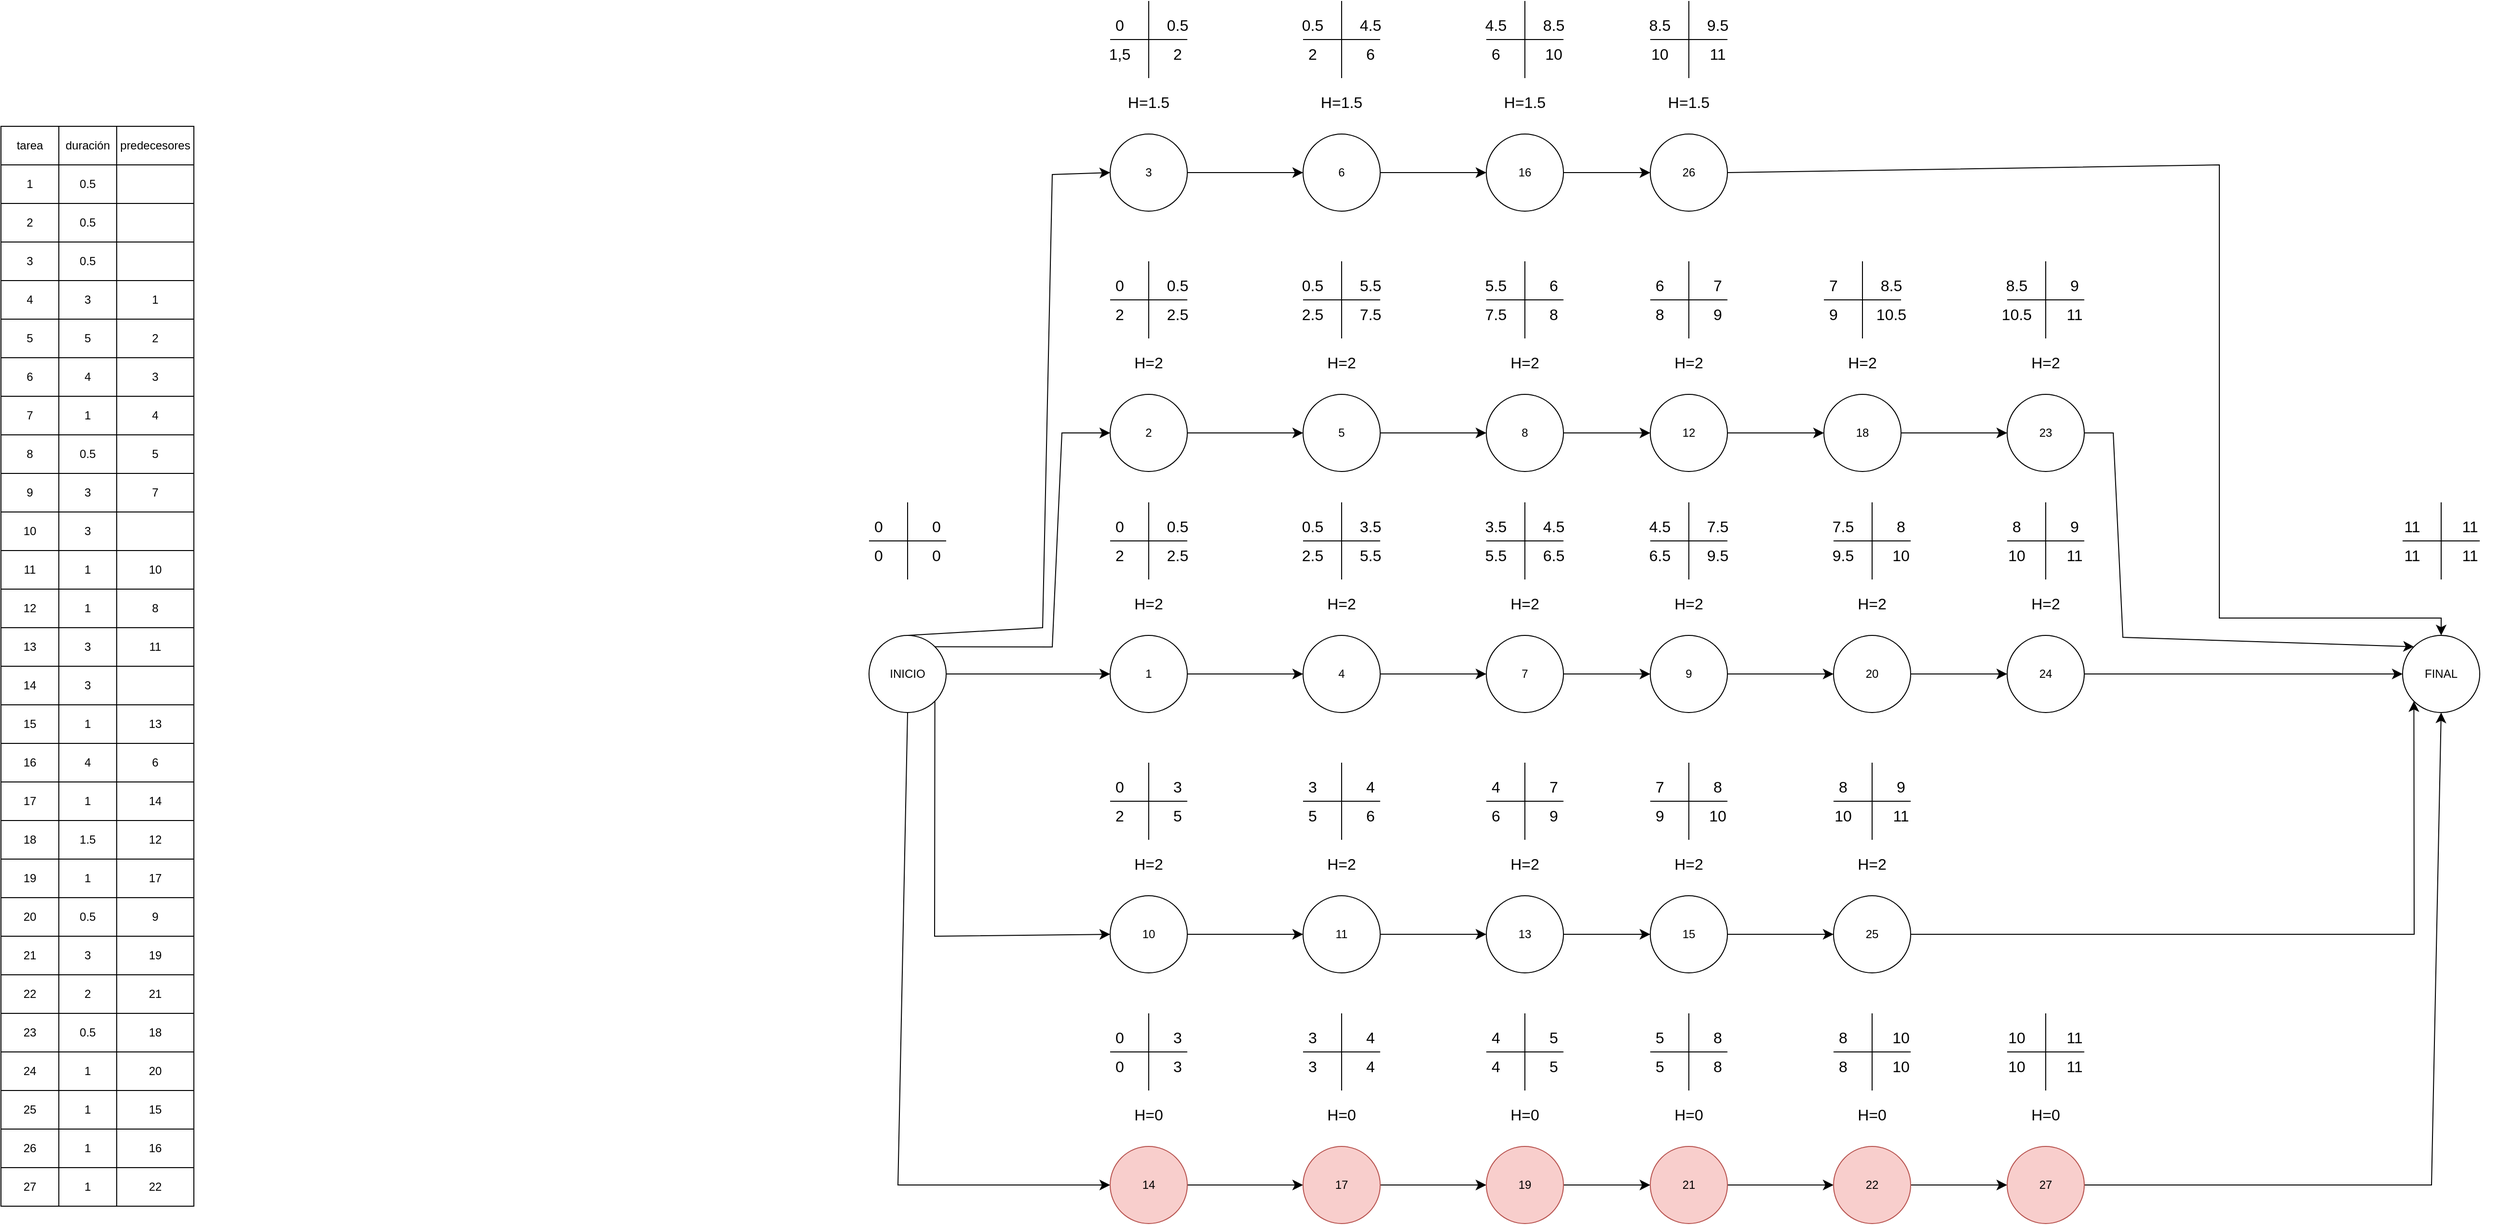 <mxfile version="24.7.17">
  <diagram name="Página-1" id="LJ_EVq-4JozZBohwoSOf">
    <mxGraphModel grid="1" page="0" gridSize="10" guides="1" tooltips="1" connect="1" arrows="1" fold="1" pageScale="1" pageWidth="827" pageHeight="1169" math="0" shadow="0">
      <root>
        <mxCell id="0" />
        <mxCell id="1" parent="0" />
        <mxCell id="nun3F6Sf1-hT-UwbbtUc-15" value="" style="group" connectable="0" vertex="1" parent="1">
          <mxGeometry x="40" y="630" width="120" height="218" as="geometry" />
        </mxCell>
        <mxCell id="nun3F6Sf1-hT-UwbbtUc-12" value="" style="group" connectable="0" vertex="1" parent="nun3F6Sf1-hT-UwbbtUc-15">
          <mxGeometry width="120" height="80" as="geometry" />
        </mxCell>
        <mxCell id="nun3F6Sf1-hT-UwbbtUc-6" value="" style="endArrow=none;html=1;rounded=0;fontSize=12;startSize=8;endSize=8;curved=1;" edge="1" parent="nun3F6Sf1-hT-UwbbtUc-12">
          <mxGeometry width="50" height="50" relative="1" as="geometry">
            <mxPoint x="20" y="40" as="sourcePoint" />
            <mxPoint x="100" y="40" as="targetPoint" />
          </mxGeometry>
        </mxCell>
        <mxCell id="nun3F6Sf1-hT-UwbbtUc-7" value="" style="endArrow=none;html=1;rounded=0;fontSize=12;startSize=8;endSize=8;curved=1;" edge="1" parent="nun3F6Sf1-hT-UwbbtUc-12">
          <mxGeometry width="50" height="50" relative="1" as="geometry">
            <mxPoint x="60" y="80" as="sourcePoint" />
            <mxPoint x="60" as="targetPoint" />
          </mxGeometry>
        </mxCell>
        <mxCell id="nun3F6Sf1-hT-UwbbtUc-8" value="0" style="text;html=1;align=center;verticalAlign=middle;whiteSpace=wrap;rounded=0;fontSize=16;" vertex="1" parent="nun3F6Sf1-hT-UwbbtUc-12">
          <mxGeometry y="10" width="60" height="30" as="geometry" />
        </mxCell>
        <mxCell id="nun3F6Sf1-hT-UwbbtUc-9" value="0" style="text;html=1;align=center;verticalAlign=middle;whiteSpace=wrap;rounded=0;fontSize=16;" vertex="1" parent="nun3F6Sf1-hT-UwbbtUc-12">
          <mxGeometry x="60" y="10" width="60" height="30" as="geometry" />
        </mxCell>
        <mxCell id="nun3F6Sf1-hT-UwbbtUc-10" value="0" style="text;html=1;align=center;verticalAlign=middle;whiteSpace=wrap;rounded=0;fontSize=16;" vertex="1" parent="nun3F6Sf1-hT-UwbbtUc-12">
          <mxGeometry y="40" width="60" height="30" as="geometry" />
        </mxCell>
        <mxCell id="nun3F6Sf1-hT-UwbbtUc-11" value="0" style="text;html=1;align=center;verticalAlign=middle;whiteSpace=wrap;rounded=0;fontSize=16;" vertex="1" parent="nun3F6Sf1-hT-UwbbtUc-12">
          <mxGeometry x="60" y="40" width="60" height="30" as="geometry" />
        </mxCell>
        <mxCell id="nun3F6Sf1-hT-UwbbtUc-14" value="" style="group" connectable="0" vertex="1" parent="nun3F6Sf1-hT-UwbbtUc-15">
          <mxGeometry x="20" y="90" width="80" height="128" as="geometry" />
        </mxCell>
        <mxCell id="nun3F6Sf1-hT-UwbbtUc-420" style="edgeStyle=none;curved=1;rounded=0;orthogonalLoop=1;jettySize=auto;html=1;exitX=1;exitY=0.5;exitDx=0;exitDy=0;fontSize=12;startSize=8;endSize=8;" edge="1" parent="nun3F6Sf1-hT-UwbbtUc-14" source="nun3F6Sf1-hT-UwbbtUc-4">
          <mxGeometry relative="1" as="geometry">
            <mxPoint x="250.0" y="88" as="targetPoint" />
          </mxGeometry>
        </mxCell>
        <mxCell id="nun3F6Sf1-hT-UwbbtUc-4" value="INICIO" style="ellipse;whiteSpace=wrap;html=1;aspect=fixed;" vertex="1" parent="nun3F6Sf1-hT-UwbbtUc-14">
          <mxGeometry y="48" width="80" height="80" as="geometry" />
        </mxCell>
        <mxCell id="nun3F6Sf1-hT-UwbbtUc-16" value="" style="group" connectable="0" vertex="1" parent="1">
          <mxGeometry x="1630" y="630" width="120" height="218" as="geometry" />
        </mxCell>
        <mxCell id="nun3F6Sf1-hT-UwbbtUc-17" value="" style="group" connectable="0" vertex="1" parent="nun3F6Sf1-hT-UwbbtUc-16">
          <mxGeometry width="120" height="80" as="geometry" />
        </mxCell>
        <mxCell id="nun3F6Sf1-hT-UwbbtUc-18" value="" style="endArrow=none;html=1;rounded=0;fontSize=12;startSize=8;endSize=8;curved=1;" edge="1" parent="nun3F6Sf1-hT-UwbbtUc-17">
          <mxGeometry width="50" height="50" relative="1" as="geometry">
            <mxPoint x="20" y="40" as="sourcePoint" />
            <mxPoint x="100" y="40" as="targetPoint" />
          </mxGeometry>
        </mxCell>
        <mxCell id="nun3F6Sf1-hT-UwbbtUc-19" value="" style="endArrow=none;html=1;rounded=0;fontSize=12;startSize=8;endSize=8;curved=1;" edge="1" parent="nun3F6Sf1-hT-UwbbtUc-17">
          <mxGeometry width="50" height="50" relative="1" as="geometry">
            <mxPoint x="60" y="80" as="sourcePoint" />
            <mxPoint x="60" as="targetPoint" />
          </mxGeometry>
        </mxCell>
        <mxCell id="nun3F6Sf1-hT-UwbbtUc-20" value="11" style="text;html=1;align=center;verticalAlign=middle;whiteSpace=wrap;rounded=0;fontSize=16;" vertex="1" parent="nun3F6Sf1-hT-UwbbtUc-17">
          <mxGeometry y="10" width="60" height="30" as="geometry" />
        </mxCell>
        <mxCell id="nun3F6Sf1-hT-UwbbtUc-21" value="11" style="text;html=1;align=center;verticalAlign=middle;whiteSpace=wrap;rounded=0;fontSize=16;" vertex="1" parent="nun3F6Sf1-hT-UwbbtUc-17">
          <mxGeometry x="60" y="10" width="60" height="30" as="geometry" />
        </mxCell>
        <mxCell id="nun3F6Sf1-hT-UwbbtUc-22" value="11" style="text;html=1;align=center;verticalAlign=middle;whiteSpace=wrap;rounded=0;fontSize=16;" vertex="1" parent="nun3F6Sf1-hT-UwbbtUc-17">
          <mxGeometry y="40" width="60" height="30" as="geometry" />
        </mxCell>
        <mxCell id="nun3F6Sf1-hT-UwbbtUc-23" value="11" style="text;html=1;align=center;verticalAlign=middle;whiteSpace=wrap;rounded=0;fontSize=16;" vertex="1" parent="nun3F6Sf1-hT-UwbbtUc-17">
          <mxGeometry x="60" y="40" width="60" height="30" as="geometry" />
        </mxCell>
        <mxCell id="nun3F6Sf1-hT-UwbbtUc-24" value="" style="group" connectable="0" vertex="1" parent="nun3F6Sf1-hT-UwbbtUc-16">
          <mxGeometry x="20" y="90" width="80" height="128" as="geometry" />
        </mxCell>
        <mxCell id="nun3F6Sf1-hT-UwbbtUc-25" value="FINAL" style="ellipse;whiteSpace=wrap;html=1;aspect=fixed;" vertex="1" parent="nun3F6Sf1-hT-UwbbtUc-24">
          <mxGeometry y="48" width="80" height="80" as="geometry" />
        </mxCell>
        <mxCell id="nun3F6Sf1-hT-UwbbtUc-28" value="" style="group" connectable="0" vertex="1" parent="1">
          <mxGeometry x="680" y="630" width="120" height="218" as="geometry" />
        </mxCell>
        <mxCell id="nun3F6Sf1-hT-UwbbtUc-29" value="" style="group" connectable="0" vertex="1" parent="nun3F6Sf1-hT-UwbbtUc-28">
          <mxGeometry width="120" height="80" as="geometry" />
        </mxCell>
        <mxCell id="nun3F6Sf1-hT-UwbbtUc-30" value="" style="endArrow=none;html=1;rounded=0;fontSize=12;startSize=8;endSize=8;curved=1;" edge="1" parent="nun3F6Sf1-hT-UwbbtUc-29">
          <mxGeometry width="50" height="50" relative="1" as="geometry">
            <mxPoint x="20" y="40" as="sourcePoint" />
            <mxPoint x="100" y="40" as="targetPoint" />
          </mxGeometry>
        </mxCell>
        <mxCell id="nun3F6Sf1-hT-UwbbtUc-31" value="" style="endArrow=none;html=1;rounded=0;fontSize=12;startSize=8;endSize=8;curved=1;" edge="1" parent="nun3F6Sf1-hT-UwbbtUc-29">
          <mxGeometry width="50" height="50" relative="1" as="geometry">
            <mxPoint x="60" y="80" as="sourcePoint" />
            <mxPoint x="60" as="targetPoint" />
          </mxGeometry>
        </mxCell>
        <mxCell id="nun3F6Sf1-hT-UwbbtUc-32" value="3.5" style="text;html=1;align=center;verticalAlign=middle;whiteSpace=wrap;rounded=0;fontSize=16;" vertex="1" parent="nun3F6Sf1-hT-UwbbtUc-29">
          <mxGeometry y="10" width="60" height="30" as="geometry" />
        </mxCell>
        <mxCell id="nun3F6Sf1-hT-UwbbtUc-33" value="4.5" style="text;html=1;align=center;verticalAlign=middle;whiteSpace=wrap;rounded=0;fontSize=16;" vertex="1" parent="nun3F6Sf1-hT-UwbbtUc-29">
          <mxGeometry x="60" y="10" width="60" height="30" as="geometry" />
        </mxCell>
        <mxCell id="nun3F6Sf1-hT-UwbbtUc-34" value="5.5" style="text;html=1;align=center;verticalAlign=middle;whiteSpace=wrap;rounded=0;fontSize=16;" vertex="1" parent="nun3F6Sf1-hT-UwbbtUc-29">
          <mxGeometry y="40" width="60" height="30" as="geometry" />
        </mxCell>
        <mxCell id="nun3F6Sf1-hT-UwbbtUc-35" value="6.5" style="text;html=1;align=center;verticalAlign=middle;whiteSpace=wrap;rounded=0;fontSize=16;" vertex="1" parent="nun3F6Sf1-hT-UwbbtUc-29">
          <mxGeometry x="60" y="40" width="60" height="30" as="geometry" />
        </mxCell>
        <mxCell id="nun3F6Sf1-hT-UwbbtUc-36" value="" style="group" connectable="0" vertex="1" parent="nun3F6Sf1-hT-UwbbtUc-28">
          <mxGeometry x="20" y="90" width="80" height="128" as="geometry" />
        </mxCell>
        <mxCell id="nun3F6Sf1-hT-UwbbtUc-37" value="7" style="ellipse;whiteSpace=wrap;html=1;aspect=fixed;" vertex="1" parent="nun3F6Sf1-hT-UwbbtUc-36">
          <mxGeometry y="48" width="80" height="80" as="geometry" />
        </mxCell>
        <mxCell id="nun3F6Sf1-hT-UwbbtUc-38" value="H=2" style="text;html=1;align=center;verticalAlign=middle;whiteSpace=wrap;rounded=0;fontSize=16;" vertex="1" parent="nun3F6Sf1-hT-UwbbtUc-36">
          <mxGeometry x="10" width="60" height="30" as="geometry" />
        </mxCell>
        <mxCell id="nun3F6Sf1-hT-UwbbtUc-42" value="" style="group" connectable="0" vertex="1" parent="1">
          <mxGeometry x="680" y="900" width="120" height="218" as="geometry" />
        </mxCell>
        <mxCell id="nun3F6Sf1-hT-UwbbtUc-43" value="" style="group" connectable="0" vertex="1" parent="nun3F6Sf1-hT-UwbbtUc-42">
          <mxGeometry width="120" height="80" as="geometry" />
        </mxCell>
        <mxCell id="nun3F6Sf1-hT-UwbbtUc-44" value="" style="endArrow=none;html=1;rounded=0;fontSize=12;startSize=8;endSize=8;curved=1;" edge="1" parent="nun3F6Sf1-hT-UwbbtUc-43">
          <mxGeometry width="50" height="50" relative="1" as="geometry">
            <mxPoint x="20" y="40" as="sourcePoint" />
            <mxPoint x="100" y="40" as="targetPoint" />
          </mxGeometry>
        </mxCell>
        <mxCell id="nun3F6Sf1-hT-UwbbtUc-45" value="" style="endArrow=none;html=1;rounded=0;fontSize=12;startSize=8;endSize=8;curved=1;" edge="1" parent="nun3F6Sf1-hT-UwbbtUc-43">
          <mxGeometry width="50" height="50" relative="1" as="geometry">
            <mxPoint x="60" y="80" as="sourcePoint" />
            <mxPoint x="60" as="targetPoint" />
          </mxGeometry>
        </mxCell>
        <mxCell id="nun3F6Sf1-hT-UwbbtUc-46" value="4" style="text;html=1;align=center;verticalAlign=middle;whiteSpace=wrap;rounded=0;fontSize=16;" vertex="1" parent="nun3F6Sf1-hT-UwbbtUc-43">
          <mxGeometry y="10" width="60" height="30" as="geometry" />
        </mxCell>
        <mxCell id="nun3F6Sf1-hT-UwbbtUc-47" value="7" style="text;html=1;align=center;verticalAlign=middle;whiteSpace=wrap;rounded=0;fontSize=16;" vertex="1" parent="nun3F6Sf1-hT-UwbbtUc-43">
          <mxGeometry x="60" y="10" width="60" height="30" as="geometry" />
        </mxCell>
        <mxCell id="nun3F6Sf1-hT-UwbbtUc-48" value="6" style="text;html=1;align=center;verticalAlign=middle;whiteSpace=wrap;rounded=0;fontSize=16;" vertex="1" parent="nun3F6Sf1-hT-UwbbtUc-43">
          <mxGeometry y="40" width="60" height="30" as="geometry" />
        </mxCell>
        <mxCell id="nun3F6Sf1-hT-UwbbtUc-49" value="9" style="text;html=1;align=center;verticalAlign=middle;whiteSpace=wrap;rounded=0;fontSize=16;" vertex="1" parent="nun3F6Sf1-hT-UwbbtUc-43">
          <mxGeometry x="60" y="40" width="60" height="30" as="geometry" />
        </mxCell>
        <mxCell id="nun3F6Sf1-hT-UwbbtUc-50" value="" style="group" connectable="0" vertex="1" parent="nun3F6Sf1-hT-UwbbtUc-42">
          <mxGeometry x="20" y="90" width="80" height="128" as="geometry" />
        </mxCell>
        <mxCell id="nun3F6Sf1-hT-UwbbtUc-51" value="13" style="ellipse;whiteSpace=wrap;html=1;aspect=fixed;" vertex="1" parent="nun3F6Sf1-hT-UwbbtUc-50">
          <mxGeometry y="48" width="80" height="80" as="geometry" />
        </mxCell>
        <mxCell id="nun3F6Sf1-hT-UwbbtUc-52" value="H=2" style="text;html=1;align=center;verticalAlign=middle;whiteSpace=wrap;rounded=0;fontSize=16;" vertex="1" parent="nun3F6Sf1-hT-UwbbtUc-50">
          <mxGeometry x="10" width="60" height="30" as="geometry" />
        </mxCell>
        <mxCell id="nun3F6Sf1-hT-UwbbtUc-53" value="" style="group" connectable="0" vertex="1" parent="1">
          <mxGeometry x="290" y="630" width="120" height="218" as="geometry" />
        </mxCell>
        <mxCell id="nun3F6Sf1-hT-UwbbtUc-54" value="" style="group" connectable="0" vertex="1" parent="nun3F6Sf1-hT-UwbbtUc-53">
          <mxGeometry width="120" height="80" as="geometry" />
        </mxCell>
        <mxCell id="nun3F6Sf1-hT-UwbbtUc-55" value="" style="endArrow=none;html=1;rounded=0;fontSize=12;startSize=8;endSize=8;curved=1;" edge="1" parent="nun3F6Sf1-hT-UwbbtUc-54">
          <mxGeometry width="50" height="50" relative="1" as="geometry">
            <mxPoint x="20" y="40" as="sourcePoint" />
            <mxPoint x="100" y="40" as="targetPoint" />
          </mxGeometry>
        </mxCell>
        <mxCell id="nun3F6Sf1-hT-UwbbtUc-56" value="" style="endArrow=none;html=1;rounded=0;fontSize=12;startSize=8;endSize=8;curved=1;" edge="1" parent="nun3F6Sf1-hT-UwbbtUc-54">
          <mxGeometry width="50" height="50" relative="1" as="geometry">
            <mxPoint x="60" y="80" as="sourcePoint" />
            <mxPoint x="60" as="targetPoint" />
          </mxGeometry>
        </mxCell>
        <mxCell id="nun3F6Sf1-hT-UwbbtUc-57" value="0" style="text;html=1;align=center;verticalAlign=middle;whiteSpace=wrap;rounded=0;fontSize=16;" vertex="1" parent="nun3F6Sf1-hT-UwbbtUc-54">
          <mxGeometry y="10" width="60" height="30" as="geometry" />
        </mxCell>
        <mxCell id="nun3F6Sf1-hT-UwbbtUc-58" value="0.5" style="text;html=1;align=center;verticalAlign=middle;whiteSpace=wrap;rounded=0;fontSize=16;" vertex="1" parent="nun3F6Sf1-hT-UwbbtUc-54">
          <mxGeometry x="60" y="10" width="60" height="30" as="geometry" />
        </mxCell>
        <mxCell id="nun3F6Sf1-hT-UwbbtUc-59" value="2" style="text;html=1;align=center;verticalAlign=middle;whiteSpace=wrap;rounded=0;fontSize=16;" vertex="1" parent="nun3F6Sf1-hT-UwbbtUc-54">
          <mxGeometry y="40" width="60" height="30" as="geometry" />
        </mxCell>
        <mxCell id="nun3F6Sf1-hT-UwbbtUc-60" value="2.5" style="text;html=1;align=center;verticalAlign=middle;whiteSpace=wrap;rounded=0;fontSize=16;" vertex="1" parent="nun3F6Sf1-hT-UwbbtUc-54">
          <mxGeometry x="60" y="40" width="60" height="30" as="geometry" />
        </mxCell>
        <mxCell id="nun3F6Sf1-hT-UwbbtUc-61" value="" style="group" connectable="0" vertex="1" parent="nun3F6Sf1-hT-UwbbtUc-53">
          <mxGeometry x="20" y="90" width="80" height="128" as="geometry" />
        </mxCell>
        <mxCell id="nun3F6Sf1-hT-UwbbtUc-62" value="1" style="ellipse;whiteSpace=wrap;html=1;aspect=fixed;" vertex="1" parent="nun3F6Sf1-hT-UwbbtUc-61">
          <mxGeometry y="48" width="80" height="80" as="geometry" />
        </mxCell>
        <mxCell id="nun3F6Sf1-hT-UwbbtUc-63" value="H=2" style="text;html=1;align=center;verticalAlign=middle;whiteSpace=wrap;rounded=0;fontSize=16;" vertex="1" parent="nun3F6Sf1-hT-UwbbtUc-61">
          <mxGeometry x="10" width="60" height="30" as="geometry" />
        </mxCell>
        <mxCell id="nun3F6Sf1-hT-UwbbtUc-64" value="" style="group" connectable="0" vertex="1" parent="1">
          <mxGeometry x="1030" y="380" width="120" height="218" as="geometry" />
        </mxCell>
        <mxCell id="nun3F6Sf1-hT-UwbbtUc-65" value="" style="group" connectable="0" vertex="1" parent="nun3F6Sf1-hT-UwbbtUc-64">
          <mxGeometry width="120" height="80" as="geometry" />
        </mxCell>
        <mxCell id="nun3F6Sf1-hT-UwbbtUc-66" value="" style="endArrow=none;html=1;rounded=0;fontSize=12;startSize=8;endSize=8;curved=1;" edge="1" parent="nun3F6Sf1-hT-UwbbtUc-65">
          <mxGeometry width="50" height="50" relative="1" as="geometry">
            <mxPoint x="20" y="40" as="sourcePoint" />
            <mxPoint x="100" y="40" as="targetPoint" />
          </mxGeometry>
        </mxCell>
        <mxCell id="nun3F6Sf1-hT-UwbbtUc-67" value="" style="endArrow=none;html=1;rounded=0;fontSize=12;startSize=8;endSize=8;curved=1;" edge="1" parent="nun3F6Sf1-hT-UwbbtUc-65">
          <mxGeometry width="50" height="50" relative="1" as="geometry">
            <mxPoint x="60" y="80" as="sourcePoint" />
            <mxPoint x="60" as="targetPoint" />
          </mxGeometry>
        </mxCell>
        <mxCell id="nun3F6Sf1-hT-UwbbtUc-68" value="7" style="text;html=1;align=center;verticalAlign=middle;whiteSpace=wrap;rounded=0;fontSize=16;" vertex="1" parent="nun3F6Sf1-hT-UwbbtUc-65">
          <mxGeometry y="10" width="60" height="30" as="geometry" />
        </mxCell>
        <mxCell id="nun3F6Sf1-hT-UwbbtUc-69" value="8.5" style="text;html=1;align=center;verticalAlign=middle;whiteSpace=wrap;rounded=0;fontSize=16;" vertex="1" parent="nun3F6Sf1-hT-UwbbtUc-65">
          <mxGeometry x="60" y="10" width="60" height="30" as="geometry" />
        </mxCell>
        <mxCell id="nun3F6Sf1-hT-UwbbtUc-70" value="9" style="text;html=1;align=center;verticalAlign=middle;whiteSpace=wrap;rounded=0;fontSize=16;" vertex="1" parent="nun3F6Sf1-hT-UwbbtUc-65">
          <mxGeometry y="40" width="60" height="30" as="geometry" />
        </mxCell>
        <mxCell id="nun3F6Sf1-hT-UwbbtUc-71" value="10.5" style="text;html=1;align=center;verticalAlign=middle;whiteSpace=wrap;rounded=0;fontSize=16;" vertex="1" parent="nun3F6Sf1-hT-UwbbtUc-65">
          <mxGeometry x="60" y="40" width="60" height="30" as="geometry" />
        </mxCell>
        <mxCell id="nun3F6Sf1-hT-UwbbtUc-72" value="" style="group" connectable="0" vertex="1" parent="nun3F6Sf1-hT-UwbbtUc-64">
          <mxGeometry x="20" y="90" width="80" height="128" as="geometry" />
        </mxCell>
        <mxCell id="nun3F6Sf1-hT-UwbbtUc-73" value="18" style="ellipse;whiteSpace=wrap;html=1;aspect=fixed;" vertex="1" parent="nun3F6Sf1-hT-UwbbtUc-72">
          <mxGeometry y="48" width="80" height="80" as="geometry" />
        </mxCell>
        <mxCell id="nun3F6Sf1-hT-UwbbtUc-74" value="H=2" style="text;html=1;align=center;verticalAlign=middle;whiteSpace=wrap;rounded=0;fontSize=16;" vertex="1" parent="nun3F6Sf1-hT-UwbbtUc-72">
          <mxGeometry x="10" width="60" height="30" as="geometry" />
        </mxCell>
        <mxCell id="nun3F6Sf1-hT-UwbbtUc-75" value="" style="group" connectable="0" vertex="1" parent="1">
          <mxGeometry x="1220" y="380" width="120" height="218" as="geometry" />
        </mxCell>
        <mxCell id="nun3F6Sf1-hT-UwbbtUc-76" value="" style="group" connectable="0" vertex="1" parent="nun3F6Sf1-hT-UwbbtUc-75">
          <mxGeometry width="120" height="80" as="geometry" />
        </mxCell>
        <mxCell id="nun3F6Sf1-hT-UwbbtUc-77" value="" style="endArrow=none;html=1;rounded=0;fontSize=12;startSize=8;endSize=8;curved=1;" edge="1" parent="nun3F6Sf1-hT-UwbbtUc-76">
          <mxGeometry width="50" height="50" relative="1" as="geometry">
            <mxPoint x="20" y="40" as="sourcePoint" />
            <mxPoint x="100" y="40" as="targetPoint" />
          </mxGeometry>
        </mxCell>
        <mxCell id="nun3F6Sf1-hT-UwbbtUc-78" value="" style="endArrow=none;html=1;rounded=0;fontSize=12;startSize=8;endSize=8;curved=1;" edge="1" parent="nun3F6Sf1-hT-UwbbtUc-76">
          <mxGeometry width="50" height="50" relative="1" as="geometry">
            <mxPoint x="60" y="80" as="sourcePoint" />
            <mxPoint x="60" as="targetPoint" />
          </mxGeometry>
        </mxCell>
        <mxCell id="nun3F6Sf1-hT-UwbbtUc-79" value="8.5" style="text;html=1;align=center;verticalAlign=middle;whiteSpace=wrap;rounded=0;fontSize=16;" vertex="1" parent="nun3F6Sf1-hT-UwbbtUc-76">
          <mxGeometry y="10" width="60" height="30" as="geometry" />
        </mxCell>
        <mxCell id="nun3F6Sf1-hT-UwbbtUc-80" value="9" style="text;html=1;align=center;verticalAlign=middle;whiteSpace=wrap;rounded=0;fontSize=16;" vertex="1" parent="nun3F6Sf1-hT-UwbbtUc-76">
          <mxGeometry x="60" y="10" width="60" height="30" as="geometry" />
        </mxCell>
        <mxCell id="nun3F6Sf1-hT-UwbbtUc-81" value="10.5" style="text;html=1;align=center;verticalAlign=middle;whiteSpace=wrap;rounded=0;fontSize=16;" vertex="1" parent="nun3F6Sf1-hT-UwbbtUc-76">
          <mxGeometry y="40" width="60" height="30" as="geometry" />
        </mxCell>
        <mxCell id="nun3F6Sf1-hT-UwbbtUc-82" value="11" style="text;html=1;align=center;verticalAlign=middle;whiteSpace=wrap;rounded=0;fontSize=16;" vertex="1" parent="nun3F6Sf1-hT-UwbbtUc-76">
          <mxGeometry x="60" y="40" width="60" height="30" as="geometry" />
        </mxCell>
        <mxCell id="nun3F6Sf1-hT-UwbbtUc-83" value="" style="group" connectable="0" vertex="1" parent="nun3F6Sf1-hT-UwbbtUc-75">
          <mxGeometry x="20" y="90" width="80" height="128" as="geometry" />
        </mxCell>
        <mxCell id="nun3F6Sf1-hT-UwbbtUc-84" value="23" style="ellipse;whiteSpace=wrap;html=1;aspect=fixed;" vertex="1" parent="nun3F6Sf1-hT-UwbbtUc-83">
          <mxGeometry y="48" width="80" height="80" as="geometry" />
        </mxCell>
        <mxCell id="nun3F6Sf1-hT-UwbbtUc-85" value="H=2" style="text;html=1;align=center;verticalAlign=middle;whiteSpace=wrap;rounded=0;fontSize=16;" vertex="1" parent="nun3F6Sf1-hT-UwbbtUc-83">
          <mxGeometry x="10" width="60" height="30" as="geometry" />
        </mxCell>
        <mxCell id="nun3F6Sf1-hT-UwbbtUc-86" value="" style="group" connectable="0" vertex="1" parent="1">
          <mxGeometry x="680" y="380" width="120" height="218" as="geometry" />
        </mxCell>
        <mxCell id="nun3F6Sf1-hT-UwbbtUc-87" value="" style="group" connectable="0" vertex="1" parent="nun3F6Sf1-hT-UwbbtUc-86">
          <mxGeometry width="120" height="80" as="geometry" />
        </mxCell>
        <mxCell id="nun3F6Sf1-hT-UwbbtUc-88" value="" style="endArrow=none;html=1;rounded=0;fontSize=12;startSize=8;endSize=8;curved=1;" edge="1" parent="nun3F6Sf1-hT-UwbbtUc-87">
          <mxGeometry width="50" height="50" relative="1" as="geometry">
            <mxPoint x="20" y="40" as="sourcePoint" />
            <mxPoint x="100" y="40" as="targetPoint" />
          </mxGeometry>
        </mxCell>
        <mxCell id="nun3F6Sf1-hT-UwbbtUc-89" value="" style="endArrow=none;html=1;rounded=0;fontSize=12;startSize=8;endSize=8;curved=1;" edge="1" parent="nun3F6Sf1-hT-UwbbtUc-87">
          <mxGeometry width="50" height="50" relative="1" as="geometry">
            <mxPoint x="60" y="80" as="sourcePoint" />
            <mxPoint x="60" as="targetPoint" />
          </mxGeometry>
        </mxCell>
        <mxCell id="nun3F6Sf1-hT-UwbbtUc-90" value="5.5" style="text;html=1;align=center;verticalAlign=middle;whiteSpace=wrap;rounded=0;fontSize=16;" vertex="1" parent="nun3F6Sf1-hT-UwbbtUc-87">
          <mxGeometry y="10" width="60" height="30" as="geometry" />
        </mxCell>
        <mxCell id="nun3F6Sf1-hT-UwbbtUc-91" value="6" style="text;html=1;align=center;verticalAlign=middle;whiteSpace=wrap;rounded=0;fontSize=16;" vertex="1" parent="nun3F6Sf1-hT-UwbbtUc-87">
          <mxGeometry x="60" y="10" width="60" height="30" as="geometry" />
        </mxCell>
        <mxCell id="nun3F6Sf1-hT-UwbbtUc-92" value="7.5" style="text;html=1;align=center;verticalAlign=middle;whiteSpace=wrap;rounded=0;fontSize=16;" vertex="1" parent="nun3F6Sf1-hT-UwbbtUc-87">
          <mxGeometry y="40" width="60" height="30" as="geometry" />
        </mxCell>
        <mxCell id="nun3F6Sf1-hT-UwbbtUc-93" value="8" style="text;html=1;align=center;verticalAlign=middle;whiteSpace=wrap;rounded=0;fontSize=16;" vertex="1" parent="nun3F6Sf1-hT-UwbbtUc-87">
          <mxGeometry x="60" y="40" width="60" height="30" as="geometry" />
        </mxCell>
        <mxCell id="nun3F6Sf1-hT-UwbbtUc-94" value="" style="group" connectable="0" vertex="1" parent="nun3F6Sf1-hT-UwbbtUc-86">
          <mxGeometry x="20" y="90" width="80" height="128" as="geometry" />
        </mxCell>
        <mxCell id="nun3F6Sf1-hT-UwbbtUc-95" value="8" style="ellipse;whiteSpace=wrap;html=1;aspect=fixed;" vertex="1" parent="nun3F6Sf1-hT-UwbbtUc-94">
          <mxGeometry y="48" width="80" height="80" as="geometry" />
        </mxCell>
        <mxCell id="nun3F6Sf1-hT-UwbbtUc-96" value="H=2" style="text;html=1;align=center;verticalAlign=middle;whiteSpace=wrap;rounded=0;fontSize=16;" vertex="1" parent="nun3F6Sf1-hT-UwbbtUc-94">
          <mxGeometry x="10" width="60" height="30" as="geometry" />
        </mxCell>
        <mxCell id="nun3F6Sf1-hT-UwbbtUc-108" value="" style="group" connectable="0" vertex="1" parent="1">
          <mxGeometry x="290" y="380" width="120" height="218" as="geometry" />
        </mxCell>
        <mxCell id="nun3F6Sf1-hT-UwbbtUc-109" value="" style="group" connectable="0" vertex="1" parent="nun3F6Sf1-hT-UwbbtUc-108">
          <mxGeometry width="120" height="80" as="geometry" />
        </mxCell>
        <mxCell id="nun3F6Sf1-hT-UwbbtUc-110" value="" style="endArrow=none;html=1;rounded=0;fontSize=12;startSize=8;endSize=8;curved=1;" edge="1" parent="nun3F6Sf1-hT-UwbbtUc-109">
          <mxGeometry width="50" height="50" relative="1" as="geometry">
            <mxPoint x="20" y="40" as="sourcePoint" />
            <mxPoint x="100" y="40" as="targetPoint" />
          </mxGeometry>
        </mxCell>
        <mxCell id="nun3F6Sf1-hT-UwbbtUc-111" value="" style="endArrow=none;html=1;rounded=0;fontSize=12;startSize=8;endSize=8;curved=1;" edge="1" parent="nun3F6Sf1-hT-UwbbtUc-109">
          <mxGeometry width="50" height="50" relative="1" as="geometry">
            <mxPoint x="60" y="80" as="sourcePoint" />
            <mxPoint x="60" as="targetPoint" />
          </mxGeometry>
        </mxCell>
        <mxCell id="nun3F6Sf1-hT-UwbbtUc-112" value="0" style="text;html=1;align=center;verticalAlign=middle;whiteSpace=wrap;rounded=0;fontSize=16;" vertex="1" parent="nun3F6Sf1-hT-UwbbtUc-109">
          <mxGeometry y="10" width="60" height="30" as="geometry" />
        </mxCell>
        <mxCell id="nun3F6Sf1-hT-UwbbtUc-113" value="0.5" style="text;html=1;align=center;verticalAlign=middle;whiteSpace=wrap;rounded=0;fontSize=16;" vertex="1" parent="nun3F6Sf1-hT-UwbbtUc-109">
          <mxGeometry x="60" y="10" width="60" height="30" as="geometry" />
        </mxCell>
        <mxCell id="nun3F6Sf1-hT-UwbbtUc-114" value="2" style="text;html=1;align=center;verticalAlign=middle;whiteSpace=wrap;rounded=0;fontSize=16;" vertex="1" parent="nun3F6Sf1-hT-UwbbtUc-109">
          <mxGeometry y="40" width="60" height="30" as="geometry" />
        </mxCell>
        <mxCell id="nun3F6Sf1-hT-UwbbtUc-115" value="2.5" style="text;html=1;align=center;verticalAlign=middle;whiteSpace=wrap;rounded=0;fontSize=16;" vertex="1" parent="nun3F6Sf1-hT-UwbbtUc-109">
          <mxGeometry x="60" y="40" width="60" height="30" as="geometry" />
        </mxCell>
        <mxCell id="nun3F6Sf1-hT-UwbbtUc-116" value="" style="group" connectable="0" vertex="1" parent="nun3F6Sf1-hT-UwbbtUc-108">
          <mxGeometry x="20" y="90" width="80" height="128" as="geometry" />
        </mxCell>
        <mxCell id="nun3F6Sf1-hT-UwbbtUc-117" value="2" style="ellipse;whiteSpace=wrap;html=1;aspect=fixed;" vertex="1" parent="nun3F6Sf1-hT-UwbbtUc-116">
          <mxGeometry y="48" width="80" height="80" as="geometry" />
        </mxCell>
        <mxCell id="nun3F6Sf1-hT-UwbbtUc-118" value="H=2" style="text;html=1;align=center;verticalAlign=middle;whiteSpace=wrap;rounded=0;fontSize=16;" vertex="1" parent="nun3F6Sf1-hT-UwbbtUc-116">
          <mxGeometry x="10" width="60" height="30" as="geometry" />
        </mxCell>
        <mxCell id="nun3F6Sf1-hT-UwbbtUc-130" value="" style="group" connectable="0" vertex="1" parent="1">
          <mxGeometry x="1220" y="630" width="120" height="218" as="geometry" />
        </mxCell>
        <mxCell id="nun3F6Sf1-hT-UwbbtUc-131" value="" style="group" connectable="0" vertex="1" parent="nun3F6Sf1-hT-UwbbtUc-130">
          <mxGeometry width="120" height="80" as="geometry" />
        </mxCell>
        <mxCell id="nun3F6Sf1-hT-UwbbtUc-132" value="" style="endArrow=none;html=1;rounded=0;fontSize=12;startSize=8;endSize=8;curved=1;" edge="1" parent="nun3F6Sf1-hT-UwbbtUc-131">
          <mxGeometry width="50" height="50" relative="1" as="geometry">
            <mxPoint x="20" y="40" as="sourcePoint" />
            <mxPoint x="100" y="40" as="targetPoint" />
          </mxGeometry>
        </mxCell>
        <mxCell id="nun3F6Sf1-hT-UwbbtUc-133" value="" style="endArrow=none;html=1;rounded=0;fontSize=12;startSize=8;endSize=8;curved=1;" edge="1" parent="nun3F6Sf1-hT-UwbbtUc-131">
          <mxGeometry width="50" height="50" relative="1" as="geometry">
            <mxPoint x="60" y="80" as="sourcePoint" />
            <mxPoint x="60" as="targetPoint" />
          </mxGeometry>
        </mxCell>
        <mxCell id="nun3F6Sf1-hT-UwbbtUc-134" value="8" style="text;html=1;align=center;verticalAlign=middle;whiteSpace=wrap;rounded=0;fontSize=16;" vertex="1" parent="nun3F6Sf1-hT-UwbbtUc-131">
          <mxGeometry y="10" width="60" height="30" as="geometry" />
        </mxCell>
        <mxCell id="nun3F6Sf1-hT-UwbbtUc-135" value="9" style="text;html=1;align=center;verticalAlign=middle;whiteSpace=wrap;rounded=0;fontSize=16;" vertex="1" parent="nun3F6Sf1-hT-UwbbtUc-131">
          <mxGeometry x="60" y="10" width="60" height="30" as="geometry" />
        </mxCell>
        <mxCell id="nun3F6Sf1-hT-UwbbtUc-136" value="10" style="text;html=1;align=center;verticalAlign=middle;whiteSpace=wrap;rounded=0;fontSize=16;" vertex="1" parent="nun3F6Sf1-hT-UwbbtUc-131">
          <mxGeometry y="40" width="60" height="30" as="geometry" />
        </mxCell>
        <mxCell id="nun3F6Sf1-hT-UwbbtUc-137" value="11" style="text;html=1;align=center;verticalAlign=middle;whiteSpace=wrap;rounded=0;fontSize=16;" vertex="1" parent="nun3F6Sf1-hT-UwbbtUc-131">
          <mxGeometry x="60" y="40" width="60" height="30" as="geometry" />
        </mxCell>
        <mxCell id="nun3F6Sf1-hT-UwbbtUc-138" value="" style="group" connectable="0" vertex="1" parent="nun3F6Sf1-hT-UwbbtUc-130">
          <mxGeometry x="20" y="90" width="80" height="128" as="geometry" />
        </mxCell>
        <mxCell id="nun3F6Sf1-hT-UwbbtUc-139" value="24" style="ellipse;whiteSpace=wrap;html=1;aspect=fixed;" vertex="1" parent="nun3F6Sf1-hT-UwbbtUc-138">
          <mxGeometry y="48" width="80" height="80" as="geometry" />
        </mxCell>
        <mxCell id="nun3F6Sf1-hT-UwbbtUc-140" value="H=2" style="text;html=1;align=center;verticalAlign=middle;whiteSpace=wrap;rounded=0;fontSize=16;" vertex="1" parent="nun3F6Sf1-hT-UwbbtUc-138">
          <mxGeometry x="10" width="60" height="30" as="geometry" />
        </mxCell>
        <mxCell id="nun3F6Sf1-hT-UwbbtUc-141" value="" style="group" connectable="0" vertex="1" parent="1">
          <mxGeometry x="850" y="630" width="120" height="218" as="geometry" />
        </mxCell>
        <mxCell id="nun3F6Sf1-hT-UwbbtUc-142" value="" style="group" connectable="0" vertex="1" parent="nun3F6Sf1-hT-UwbbtUc-141">
          <mxGeometry width="120" height="80" as="geometry" />
        </mxCell>
        <mxCell id="nun3F6Sf1-hT-UwbbtUc-143" value="" style="endArrow=none;html=1;rounded=0;fontSize=12;startSize=8;endSize=8;curved=1;" edge="1" parent="nun3F6Sf1-hT-UwbbtUc-142">
          <mxGeometry width="50" height="50" relative="1" as="geometry">
            <mxPoint x="20" y="40" as="sourcePoint" />
            <mxPoint x="100" y="40" as="targetPoint" />
          </mxGeometry>
        </mxCell>
        <mxCell id="nun3F6Sf1-hT-UwbbtUc-144" value="" style="endArrow=none;html=1;rounded=0;fontSize=12;startSize=8;endSize=8;curved=1;" edge="1" parent="nun3F6Sf1-hT-UwbbtUc-142">
          <mxGeometry width="50" height="50" relative="1" as="geometry">
            <mxPoint x="60" y="80" as="sourcePoint" />
            <mxPoint x="60" as="targetPoint" />
          </mxGeometry>
        </mxCell>
        <mxCell id="nun3F6Sf1-hT-UwbbtUc-145" value="4.5" style="text;html=1;align=center;verticalAlign=middle;whiteSpace=wrap;rounded=0;fontSize=16;" vertex="1" parent="nun3F6Sf1-hT-UwbbtUc-142">
          <mxGeometry y="10" width="60" height="30" as="geometry" />
        </mxCell>
        <mxCell id="nun3F6Sf1-hT-UwbbtUc-146" value="7.5" style="text;html=1;align=center;verticalAlign=middle;whiteSpace=wrap;rounded=0;fontSize=16;" vertex="1" parent="nun3F6Sf1-hT-UwbbtUc-142">
          <mxGeometry x="60" y="10" width="60" height="30" as="geometry" />
        </mxCell>
        <mxCell id="nun3F6Sf1-hT-UwbbtUc-147" value="6.5" style="text;html=1;align=center;verticalAlign=middle;whiteSpace=wrap;rounded=0;fontSize=16;" vertex="1" parent="nun3F6Sf1-hT-UwbbtUc-142">
          <mxGeometry y="40" width="60" height="30" as="geometry" />
        </mxCell>
        <mxCell id="nun3F6Sf1-hT-UwbbtUc-148" value="9.5" style="text;html=1;align=center;verticalAlign=middle;whiteSpace=wrap;rounded=0;fontSize=16;" vertex="1" parent="nun3F6Sf1-hT-UwbbtUc-142">
          <mxGeometry x="60" y="40" width="60" height="30" as="geometry" />
        </mxCell>
        <mxCell id="nun3F6Sf1-hT-UwbbtUc-149" value="" style="group" connectable="0" vertex="1" parent="nun3F6Sf1-hT-UwbbtUc-141">
          <mxGeometry x="20" y="90" width="80" height="128" as="geometry" />
        </mxCell>
        <mxCell id="nun3F6Sf1-hT-UwbbtUc-150" value="9" style="ellipse;whiteSpace=wrap;html=1;aspect=fixed;" vertex="1" parent="nun3F6Sf1-hT-UwbbtUc-149">
          <mxGeometry y="48" width="80" height="80" as="geometry" />
        </mxCell>
        <mxCell id="nun3F6Sf1-hT-UwbbtUc-151" value="H=2" style="text;html=1;align=center;verticalAlign=middle;whiteSpace=wrap;rounded=0;fontSize=16;" vertex="1" parent="nun3F6Sf1-hT-UwbbtUc-149">
          <mxGeometry x="10" width="60" height="30" as="geometry" />
        </mxCell>
        <mxCell id="nun3F6Sf1-hT-UwbbtUc-152" value="" style="group" connectable="0" vertex="1" parent="1">
          <mxGeometry x="850" y="900" width="120" height="218" as="geometry" />
        </mxCell>
        <mxCell id="nun3F6Sf1-hT-UwbbtUc-153" value="" style="group" connectable="0" vertex="1" parent="nun3F6Sf1-hT-UwbbtUc-152">
          <mxGeometry width="120" height="80" as="geometry" />
        </mxCell>
        <mxCell id="nun3F6Sf1-hT-UwbbtUc-154" value="" style="endArrow=none;html=1;rounded=0;fontSize=12;startSize=8;endSize=8;curved=1;" edge="1" parent="nun3F6Sf1-hT-UwbbtUc-153">
          <mxGeometry width="50" height="50" relative="1" as="geometry">
            <mxPoint x="20" y="40" as="sourcePoint" />
            <mxPoint x="100" y="40" as="targetPoint" />
          </mxGeometry>
        </mxCell>
        <mxCell id="nun3F6Sf1-hT-UwbbtUc-155" value="" style="endArrow=none;html=1;rounded=0;fontSize=12;startSize=8;endSize=8;curved=1;" edge="1" parent="nun3F6Sf1-hT-UwbbtUc-153">
          <mxGeometry width="50" height="50" relative="1" as="geometry">
            <mxPoint x="60" y="80" as="sourcePoint" />
            <mxPoint x="60" as="targetPoint" />
          </mxGeometry>
        </mxCell>
        <mxCell id="nun3F6Sf1-hT-UwbbtUc-156" value="7" style="text;html=1;align=center;verticalAlign=middle;whiteSpace=wrap;rounded=0;fontSize=16;" vertex="1" parent="nun3F6Sf1-hT-UwbbtUc-153">
          <mxGeometry y="10" width="60" height="30" as="geometry" />
        </mxCell>
        <mxCell id="nun3F6Sf1-hT-UwbbtUc-157" value="8" style="text;html=1;align=center;verticalAlign=middle;whiteSpace=wrap;rounded=0;fontSize=16;" vertex="1" parent="nun3F6Sf1-hT-UwbbtUc-153">
          <mxGeometry x="60" y="10" width="60" height="30" as="geometry" />
        </mxCell>
        <mxCell id="nun3F6Sf1-hT-UwbbtUc-158" value="9" style="text;html=1;align=center;verticalAlign=middle;whiteSpace=wrap;rounded=0;fontSize=16;" vertex="1" parent="nun3F6Sf1-hT-UwbbtUc-153">
          <mxGeometry y="40" width="60" height="30" as="geometry" />
        </mxCell>
        <mxCell id="nun3F6Sf1-hT-UwbbtUc-159" value="10" style="text;html=1;align=center;verticalAlign=middle;whiteSpace=wrap;rounded=0;fontSize=16;" vertex="1" parent="nun3F6Sf1-hT-UwbbtUc-153">
          <mxGeometry x="60" y="40" width="60" height="30" as="geometry" />
        </mxCell>
        <mxCell id="nun3F6Sf1-hT-UwbbtUc-160" value="" style="group" connectable="0" vertex="1" parent="nun3F6Sf1-hT-UwbbtUc-152">
          <mxGeometry x="20" y="90" width="80" height="128" as="geometry" />
        </mxCell>
        <mxCell id="nun3F6Sf1-hT-UwbbtUc-161" value="15" style="ellipse;whiteSpace=wrap;html=1;aspect=fixed;" vertex="1" parent="nun3F6Sf1-hT-UwbbtUc-160">
          <mxGeometry y="48" width="80" height="80" as="geometry" />
        </mxCell>
        <mxCell id="nun3F6Sf1-hT-UwbbtUc-162" value="H=2" style="text;html=1;align=center;verticalAlign=middle;whiteSpace=wrap;rounded=0;fontSize=16;" vertex="1" parent="nun3F6Sf1-hT-UwbbtUc-160">
          <mxGeometry x="10" width="60" height="30" as="geometry" />
        </mxCell>
        <mxCell id="nun3F6Sf1-hT-UwbbtUc-163" value="" style="group" connectable="0" vertex="1" parent="1">
          <mxGeometry x="290" y="110" width="120" height="218" as="geometry" />
        </mxCell>
        <mxCell id="nun3F6Sf1-hT-UwbbtUc-164" value="" style="group" connectable="0" vertex="1" parent="nun3F6Sf1-hT-UwbbtUc-163">
          <mxGeometry width="120" height="80" as="geometry" />
        </mxCell>
        <mxCell id="nun3F6Sf1-hT-UwbbtUc-165" value="" style="endArrow=none;html=1;rounded=0;fontSize=12;startSize=8;endSize=8;curved=1;" edge="1" parent="nun3F6Sf1-hT-UwbbtUc-164">
          <mxGeometry width="50" height="50" relative="1" as="geometry">
            <mxPoint x="20" y="40" as="sourcePoint" />
            <mxPoint x="100" y="40" as="targetPoint" />
          </mxGeometry>
        </mxCell>
        <mxCell id="nun3F6Sf1-hT-UwbbtUc-166" value="" style="endArrow=none;html=1;rounded=0;fontSize=12;startSize=8;endSize=8;curved=1;" edge="1" parent="nun3F6Sf1-hT-UwbbtUc-164">
          <mxGeometry width="50" height="50" relative="1" as="geometry">
            <mxPoint x="60" y="80" as="sourcePoint" />
            <mxPoint x="60" as="targetPoint" />
          </mxGeometry>
        </mxCell>
        <mxCell id="nun3F6Sf1-hT-UwbbtUc-167" value="0" style="text;html=1;align=center;verticalAlign=middle;whiteSpace=wrap;rounded=0;fontSize=16;" vertex="1" parent="nun3F6Sf1-hT-UwbbtUc-164">
          <mxGeometry y="10" width="60" height="30" as="geometry" />
        </mxCell>
        <mxCell id="nun3F6Sf1-hT-UwbbtUc-168" value="0.5" style="text;html=1;align=center;verticalAlign=middle;whiteSpace=wrap;rounded=0;fontSize=16;" vertex="1" parent="nun3F6Sf1-hT-UwbbtUc-164">
          <mxGeometry x="60" y="10" width="60" height="30" as="geometry" />
        </mxCell>
        <mxCell id="nun3F6Sf1-hT-UwbbtUc-169" value="1,5" style="text;html=1;align=center;verticalAlign=middle;whiteSpace=wrap;rounded=0;fontSize=16;" vertex="1" parent="nun3F6Sf1-hT-UwbbtUc-164">
          <mxGeometry y="40" width="60" height="30" as="geometry" />
        </mxCell>
        <mxCell id="nun3F6Sf1-hT-UwbbtUc-170" value="2" style="text;html=1;align=center;verticalAlign=middle;whiteSpace=wrap;rounded=0;fontSize=16;" vertex="1" parent="nun3F6Sf1-hT-UwbbtUc-164">
          <mxGeometry x="60" y="40" width="60" height="30" as="geometry" />
        </mxCell>
        <mxCell id="nun3F6Sf1-hT-UwbbtUc-171" value="" style="group" connectable="0" vertex="1" parent="nun3F6Sf1-hT-UwbbtUc-163">
          <mxGeometry x="20" y="90" width="80" height="128" as="geometry" />
        </mxCell>
        <mxCell id="nun3F6Sf1-hT-UwbbtUc-172" value="3" style="ellipse;whiteSpace=wrap;html=1;aspect=fixed;" vertex="1" parent="nun3F6Sf1-hT-UwbbtUc-171">
          <mxGeometry y="48" width="80" height="80" as="geometry" />
        </mxCell>
        <mxCell id="nun3F6Sf1-hT-UwbbtUc-173" value="H=1.5" style="text;html=1;align=center;verticalAlign=middle;whiteSpace=wrap;rounded=0;fontSize=16;" vertex="1" parent="nun3F6Sf1-hT-UwbbtUc-171">
          <mxGeometry x="10" width="60" height="30" as="geometry" />
        </mxCell>
        <mxCell id="nun3F6Sf1-hT-UwbbtUc-174" value="" style="group" connectable="0" vertex="1" parent="1">
          <mxGeometry x="1040" y="630" width="120" height="218" as="geometry" />
        </mxCell>
        <mxCell id="nun3F6Sf1-hT-UwbbtUc-175" value="" style="group" connectable="0" vertex="1" parent="nun3F6Sf1-hT-UwbbtUc-174">
          <mxGeometry width="120" height="80" as="geometry" />
        </mxCell>
        <mxCell id="nun3F6Sf1-hT-UwbbtUc-176" value="" style="endArrow=none;html=1;rounded=0;fontSize=12;startSize=8;endSize=8;curved=1;" edge="1" parent="nun3F6Sf1-hT-UwbbtUc-175">
          <mxGeometry width="50" height="50" relative="1" as="geometry">
            <mxPoint x="20" y="40" as="sourcePoint" />
            <mxPoint x="100" y="40" as="targetPoint" />
          </mxGeometry>
        </mxCell>
        <mxCell id="nun3F6Sf1-hT-UwbbtUc-177" value="" style="endArrow=none;html=1;rounded=0;fontSize=12;startSize=8;endSize=8;curved=1;" edge="1" parent="nun3F6Sf1-hT-UwbbtUc-175">
          <mxGeometry width="50" height="50" relative="1" as="geometry">
            <mxPoint x="60" y="80" as="sourcePoint" />
            <mxPoint x="60" as="targetPoint" />
          </mxGeometry>
        </mxCell>
        <mxCell id="nun3F6Sf1-hT-UwbbtUc-178" value="7.5" style="text;html=1;align=center;verticalAlign=middle;whiteSpace=wrap;rounded=0;fontSize=16;" vertex="1" parent="nun3F6Sf1-hT-UwbbtUc-175">
          <mxGeometry y="10" width="60" height="30" as="geometry" />
        </mxCell>
        <mxCell id="nun3F6Sf1-hT-UwbbtUc-179" value="8" style="text;html=1;align=center;verticalAlign=middle;whiteSpace=wrap;rounded=0;fontSize=16;" vertex="1" parent="nun3F6Sf1-hT-UwbbtUc-175">
          <mxGeometry x="60" y="10" width="60" height="30" as="geometry" />
        </mxCell>
        <mxCell id="nun3F6Sf1-hT-UwbbtUc-180" value="9.5" style="text;html=1;align=center;verticalAlign=middle;whiteSpace=wrap;rounded=0;fontSize=16;" vertex="1" parent="nun3F6Sf1-hT-UwbbtUc-175">
          <mxGeometry y="40" width="60" height="30" as="geometry" />
        </mxCell>
        <mxCell id="nun3F6Sf1-hT-UwbbtUc-181" value="10" style="text;html=1;align=center;verticalAlign=middle;whiteSpace=wrap;rounded=0;fontSize=16;" vertex="1" parent="nun3F6Sf1-hT-UwbbtUc-175">
          <mxGeometry x="60" y="40" width="60" height="30" as="geometry" />
        </mxCell>
        <mxCell id="nun3F6Sf1-hT-UwbbtUc-182" value="" style="group" connectable="0" vertex="1" parent="nun3F6Sf1-hT-UwbbtUc-174">
          <mxGeometry x="20" y="90" width="80" height="128" as="geometry" />
        </mxCell>
        <mxCell id="nun3F6Sf1-hT-UwbbtUc-183" value="20" style="ellipse;whiteSpace=wrap;html=1;aspect=fixed;" vertex="1" parent="nun3F6Sf1-hT-UwbbtUc-182">
          <mxGeometry y="48" width="80" height="80" as="geometry" />
        </mxCell>
        <mxCell id="nun3F6Sf1-hT-UwbbtUc-184" value="H=2" style="text;html=1;align=center;verticalAlign=middle;whiteSpace=wrap;rounded=0;fontSize=16;" vertex="1" parent="nun3F6Sf1-hT-UwbbtUc-182">
          <mxGeometry x="10" width="60" height="30" as="geometry" />
        </mxCell>
        <mxCell id="nun3F6Sf1-hT-UwbbtUc-185" value="" style="group" connectable="0" vertex="1" parent="1">
          <mxGeometry x="1040" y="900" width="120" height="218" as="geometry" />
        </mxCell>
        <mxCell id="nun3F6Sf1-hT-UwbbtUc-186" value="" style="group" connectable="0" vertex="1" parent="nun3F6Sf1-hT-UwbbtUc-185">
          <mxGeometry width="120" height="80" as="geometry" />
        </mxCell>
        <mxCell id="nun3F6Sf1-hT-UwbbtUc-187" value="" style="endArrow=none;html=1;rounded=0;fontSize=12;startSize=8;endSize=8;curved=1;" edge="1" parent="nun3F6Sf1-hT-UwbbtUc-186">
          <mxGeometry width="50" height="50" relative="1" as="geometry">
            <mxPoint x="20" y="40" as="sourcePoint" />
            <mxPoint x="100" y="40" as="targetPoint" />
          </mxGeometry>
        </mxCell>
        <mxCell id="nun3F6Sf1-hT-UwbbtUc-188" value="" style="endArrow=none;html=1;rounded=0;fontSize=12;startSize=8;endSize=8;curved=1;" edge="1" parent="nun3F6Sf1-hT-UwbbtUc-186">
          <mxGeometry width="50" height="50" relative="1" as="geometry">
            <mxPoint x="60" y="80" as="sourcePoint" />
            <mxPoint x="60" as="targetPoint" />
          </mxGeometry>
        </mxCell>
        <mxCell id="nun3F6Sf1-hT-UwbbtUc-189" value="8" style="text;html=1;align=center;verticalAlign=middle;whiteSpace=wrap;rounded=0;fontSize=16;" vertex="1" parent="nun3F6Sf1-hT-UwbbtUc-186">
          <mxGeometry y="10" width="60" height="30" as="geometry" />
        </mxCell>
        <mxCell id="nun3F6Sf1-hT-UwbbtUc-190" value="9" style="text;html=1;align=center;verticalAlign=middle;whiteSpace=wrap;rounded=0;fontSize=16;" vertex="1" parent="nun3F6Sf1-hT-UwbbtUc-186">
          <mxGeometry x="60" y="10" width="60" height="30" as="geometry" />
        </mxCell>
        <mxCell id="nun3F6Sf1-hT-UwbbtUc-191" value="10" style="text;html=1;align=center;verticalAlign=middle;whiteSpace=wrap;rounded=0;fontSize=16;" vertex="1" parent="nun3F6Sf1-hT-UwbbtUc-186">
          <mxGeometry y="40" width="60" height="30" as="geometry" />
        </mxCell>
        <mxCell id="nun3F6Sf1-hT-UwbbtUc-192" value="11" style="text;html=1;align=center;verticalAlign=middle;whiteSpace=wrap;rounded=0;fontSize=16;" vertex="1" parent="nun3F6Sf1-hT-UwbbtUc-186">
          <mxGeometry x="60" y="40" width="60" height="30" as="geometry" />
        </mxCell>
        <mxCell id="nun3F6Sf1-hT-UwbbtUc-193" value="" style="group" connectable="0" vertex="1" parent="nun3F6Sf1-hT-UwbbtUc-185">
          <mxGeometry x="20" y="90" width="80" height="128" as="geometry" />
        </mxCell>
        <mxCell id="nun3F6Sf1-hT-UwbbtUc-194" value="25" style="ellipse;whiteSpace=wrap;html=1;aspect=fixed;" vertex="1" parent="nun3F6Sf1-hT-UwbbtUc-193">
          <mxGeometry y="48" width="80" height="80" as="geometry" />
        </mxCell>
        <mxCell id="nun3F6Sf1-hT-UwbbtUc-195" value="H=2" style="text;html=1;align=center;verticalAlign=middle;whiteSpace=wrap;rounded=0;fontSize=16;" vertex="1" parent="nun3F6Sf1-hT-UwbbtUc-193">
          <mxGeometry x="10" width="60" height="30" as="geometry" />
        </mxCell>
        <mxCell id="nun3F6Sf1-hT-UwbbtUc-196" value="" style="group" connectable="0" vertex="1" parent="1">
          <mxGeometry x="290" y="900" width="120" height="218" as="geometry" />
        </mxCell>
        <mxCell id="nun3F6Sf1-hT-UwbbtUc-197" value="" style="group" connectable="0" vertex="1" parent="nun3F6Sf1-hT-UwbbtUc-196">
          <mxGeometry width="120" height="80" as="geometry" />
        </mxCell>
        <mxCell id="nun3F6Sf1-hT-UwbbtUc-198" value="" style="endArrow=none;html=1;rounded=0;fontSize=12;startSize=8;endSize=8;curved=1;" edge="1" parent="nun3F6Sf1-hT-UwbbtUc-197">
          <mxGeometry width="50" height="50" relative="1" as="geometry">
            <mxPoint x="20" y="40" as="sourcePoint" />
            <mxPoint x="100" y="40" as="targetPoint" />
          </mxGeometry>
        </mxCell>
        <mxCell id="nun3F6Sf1-hT-UwbbtUc-199" value="" style="endArrow=none;html=1;rounded=0;fontSize=12;startSize=8;endSize=8;curved=1;" edge="1" parent="nun3F6Sf1-hT-UwbbtUc-197">
          <mxGeometry width="50" height="50" relative="1" as="geometry">
            <mxPoint x="60" y="80" as="sourcePoint" />
            <mxPoint x="60" as="targetPoint" />
          </mxGeometry>
        </mxCell>
        <mxCell id="nun3F6Sf1-hT-UwbbtUc-200" value="0" style="text;html=1;align=center;verticalAlign=middle;whiteSpace=wrap;rounded=0;fontSize=16;" vertex="1" parent="nun3F6Sf1-hT-UwbbtUc-197">
          <mxGeometry y="10" width="60" height="30" as="geometry" />
        </mxCell>
        <mxCell id="nun3F6Sf1-hT-UwbbtUc-201" value="3" style="text;html=1;align=center;verticalAlign=middle;whiteSpace=wrap;rounded=0;fontSize=16;" vertex="1" parent="nun3F6Sf1-hT-UwbbtUc-197">
          <mxGeometry x="60" y="10" width="60" height="30" as="geometry" />
        </mxCell>
        <mxCell id="nun3F6Sf1-hT-UwbbtUc-202" value="2" style="text;html=1;align=center;verticalAlign=middle;whiteSpace=wrap;rounded=0;fontSize=16;" vertex="1" parent="nun3F6Sf1-hT-UwbbtUc-197">
          <mxGeometry y="40" width="60" height="30" as="geometry" />
        </mxCell>
        <mxCell id="nun3F6Sf1-hT-UwbbtUc-203" value="5" style="text;html=1;align=center;verticalAlign=middle;whiteSpace=wrap;rounded=0;fontSize=16;" vertex="1" parent="nun3F6Sf1-hT-UwbbtUc-197">
          <mxGeometry x="60" y="40" width="60" height="30" as="geometry" />
        </mxCell>
        <mxCell id="nun3F6Sf1-hT-UwbbtUc-204" value="" style="group" connectable="0" vertex="1" parent="nun3F6Sf1-hT-UwbbtUc-196">
          <mxGeometry x="20" y="90" width="80" height="128" as="geometry" />
        </mxCell>
        <mxCell id="nun3F6Sf1-hT-UwbbtUc-205" value="10" style="ellipse;whiteSpace=wrap;html=1;aspect=fixed;" vertex="1" parent="nun3F6Sf1-hT-UwbbtUc-204">
          <mxGeometry y="48" width="80" height="80" as="geometry" />
        </mxCell>
        <mxCell id="nun3F6Sf1-hT-UwbbtUc-206" value="H=2" style="text;html=1;align=center;verticalAlign=middle;whiteSpace=wrap;rounded=0;fontSize=16;" vertex="1" parent="nun3F6Sf1-hT-UwbbtUc-204">
          <mxGeometry x="10" width="60" height="30" as="geometry" />
        </mxCell>
        <mxCell id="nun3F6Sf1-hT-UwbbtUc-207" value="" style="group" connectable="0" vertex="1" parent="1">
          <mxGeometry x="680" y="110" width="120" height="218" as="geometry" />
        </mxCell>
        <mxCell id="nun3F6Sf1-hT-UwbbtUc-208" value="" style="group" connectable="0" vertex="1" parent="nun3F6Sf1-hT-UwbbtUc-207">
          <mxGeometry width="120" height="80" as="geometry" />
        </mxCell>
        <mxCell id="nun3F6Sf1-hT-UwbbtUc-209" value="" style="endArrow=none;html=1;rounded=0;fontSize=12;startSize=8;endSize=8;curved=1;" edge="1" parent="nun3F6Sf1-hT-UwbbtUc-208">
          <mxGeometry width="50" height="50" relative="1" as="geometry">
            <mxPoint x="20" y="40" as="sourcePoint" />
            <mxPoint x="100" y="40" as="targetPoint" />
          </mxGeometry>
        </mxCell>
        <mxCell id="nun3F6Sf1-hT-UwbbtUc-210" value="" style="endArrow=none;html=1;rounded=0;fontSize=12;startSize=8;endSize=8;curved=1;" edge="1" parent="nun3F6Sf1-hT-UwbbtUc-208">
          <mxGeometry width="50" height="50" relative="1" as="geometry">
            <mxPoint x="60" y="80" as="sourcePoint" />
            <mxPoint x="60" as="targetPoint" />
          </mxGeometry>
        </mxCell>
        <mxCell id="nun3F6Sf1-hT-UwbbtUc-211" value="4.5" style="text;html=1;align=center;verticalAlign=middle;whiteSpace=wrap;rounded=0;fontSize=16;" vertex="1" parent="nun3F6Sf1-hT-UwbbtUc-208">
          <mxGeometry y="10" width="60" height="30" as="geometry" />
        </mxCell>
        <mxCell id="nun3F6Sf1-hT-UwbbtUc-212" value="8.5" style="text;html=1;align=center;verticalAlign=middle;whiteSpace=wrap;rounded=0;fontSize=16;" vertex="1" parent="nun3F6Sf1-hT-UwbbtUc-208">
          <mxGeometry x="60" y="10" width="60" height="30" as="geometry" />
        </mxCell>
        <mxCell id="nun3F6Sf1-hT-UwbbtUc-213" value="6" style="text;html=1;align=center;verticalAlign=middle;whiteSpace=wrap;rounded=0;fontSize=16;" vertex="1" parent="nun3F6Sf1-hT-UwbbtUc-208">
          <mxGeometry y="40" width="60" height="30" as="geometry" />
        </mxCell>
        <mxCell id="nun3F6Sf1-hT-UwbbtUc-214" value="10" style="text;html=1;align=center;verticalAlign=middle;whiteSpace=wrap;rounded=0;fontSize=16;" vertex="1" parent="nun3F6Sf1-hT-UwbbtUc-208">
          <mxGeometry x="60" y="40" width="60" height="30" as="geometry" />
        </mxCell>
        <mxCell id="nun3F6Sf1-hT-UwbbtUc-215" value="" style="group" connectable="0" vertex="1" parent="nun3F6Sf1-hT-UwbbtUc-207">
          <mxGeometry x="20" y="90" width="80" height="128" as="geometry" />
        </mxCell>
        <mxCell id="nun3F6Sf1-hT-UwbbtUc-216" value="16" style="ellipse;whiteSpace=wrap;html=1;aspect=fixed;" vertex="1" parent="nun3F6Sf1-hT-UwbbtUc-215">
          <mxGeometry y="48" width="80" height="80" as="geometry" />
        </mxCell>
        <mxCell id="nun3F6Sf1-hT-UwbbtUc-217" value="H=1.5" style="text;html=1;align=center;verticalAlign=middle;whiteSpace=wrap;rounded=0;fontSize=16;" vertex="1" parent="nun3F6Sf1-hT-UwbbtUc-215">
          <mxGeometry x="10" width="60" height="30" as="geometry" />
        </mxCell>
        <mxCell id="nun3F6Sf1-hT-UwbbtUc-218" value="" style="group" connectable="0" vertex="1" parent="1">
          <mxGeometry x="490" y="630" width="120" height="218" as="geometry" />
        </mxCell>
        <mxCell id="nun3F6Sf1-hT-UwbbtUc-219" value="" style="group" connectable="0" vertex="1" parent="nun3F6Sf1-hT-UwbbtUc-218">
          <mxGeometry width="120" height="80" as="geometry" />
        </mxCell>
        <mxCell id="nun3F6Sf1-hT-UwbbtUc-220" value="" style="endArrow=none;html=1;rounded=0;fontSize=12;startSize=8;endSize=8;curved=1;" edge="1" parent="nun3F6Sf1-hT-UwbbtUc-219">
          <mxGeometry width="50" height="50" relative="1" as="geometry">
            <mxPoint x="20" y="40" as="sourcePoint" />
            <mxPoint x="100" y="40" as="targetPoint" />
          </mxGeometry>
        </mxCell>
        <mxCell id="nun3F6Sf1-hT-UwbbtUc-221" value="" style="endArrow=none;html=1;rounded=0;fontSize=12;startSize=8;endSize=8;curved=1;" edge="1" parent="nun3F6Sf1-hT-UwbbtUc-219">
          <mxGeometry width="50" height="50" relative="1" as="geometry">
            <mxPoint x="60" y="80" as="sourcePoint" />
            <mxPoint x="60" as="targetPoint" />
          </mxGeometry>
        </mxCell>
        <mxCell id="nun3F6Sf1-hT-UwbbtUc-222" value="0.5" style="text;html=1;align=center;verticalAlign=middle;whiteSpace=wrap;rounded=0;fontSize=16;" vertex="1" parent="nun3F6Sf1-hT-UwbbtUc-219">
          <mxGeometry y="10" width="60" height="30" as="geometry" />
        </mxCell>
        <mxCell id="nun3F6Sf1-hT-UwbbtUc-223" value="3.5" style="text;html=1;align=center;verticalAlign=middle;whiteSpace=wrap;rounded=0;fontSize=16;" vertex="1" parent="nun3F6Sf1-hT-UwbbtUc-219">
          <mxGeometry x="60" y="10" width="60" height="30" as="geometry" />
        </mxCell>
        <mxCell id="nun3F6Sf1-hT-UwbbtUc-224" value="2.5" style="text;html=1;align=center;verticalAlign=middle;whiteSpace=wrap;rounded=0;fontSize=16;" vertex="1" parent="nun3F6Sf1-hT-UwbbtUc-219">
          <mxGeometry y="40" width="60" height="30" as="geometry" />
        </mxCell>
        <mxCell id="nun3F6Sf1-hT-UwbbtUc-225" value="5.5" style="text;html=1;align=center;verticalAlign=middle;whiteSpace=wrap;rounded=0;fontSize=16;" vertex="1" parent="nun3F6Sf1-hT-UwbbtUc-219">
          <mxGeometry x="60" y="40" width="60" height="30" as="geometry" />
        </mxCell>
        <mxCell id="nun3F6Sf1-hT-UwbbtUc-226" value="" style="group" connectable="0" vertex="1" parent="nun3F6Sf1-hT-UwbbtUc-218">
          <mxGeometry x="20" y="90" width="80" height="128" as="geometry" />
        </mxCell>
        <mxCell id="nun3F6Sf1-hT-UwbbtUc-227" value="4" style="ellipse;whiteSpace=wrap;html=1;aspect=fixed;" vertex="1" parent="nun3F6Sf1-hT-UwbbtUc-226">
          <mxGeometry y="48" width="80" height="80" as="geometry" />
        </mxCell>
        <mxCell id="nun3F6Sf1-hT-UwbbtUc-228" value="H=2" style="text;html=1;align=center;verticalAlign=middle;whiteSpace=wrap;rounded=0;fontSize=16;" vertex="1" parent="nun3F6Sf1-hT-UwbbtUc-226">
          <mxGeometry x="10" width="60" height="30" as="geometry" />
        </mxCell>
        <mxCell id="nun3F6Sf1-hT-UwbbtUc-240" value="" style="group" connectable="0" vertex="1" parent="1">
          <mxGeometry x="850" y="110" width="120" height="218" as="geometry" />
        </mxCell>
        <mxCell id="nun3F6Sf1-hT-UwbbtUc-241" value="" style="group" connectable="0" vertex="1" parent="nun3F6Sf1-hT-UwbbtUc-240">
          <mxGeometry width="120" height="80" as="geometry" />
        </mxCell>
        <mxCell id="nun3F6Sf1-hT-UwbbtUc-242" value="" style="endArrow=none;html=1;rounded=0;fontSize=12;startSize=8;endSize=8;curved=1;" edge="1" parent="nun3F6Sf1-hT-UwbbtUc-241">
          <mxGeometry width="50" height="50" relative="1" as="geometry">
            <mxPoint x="20" y="40" as="sourcePoint" />
            <mxPoint x="100" y="40" as="targetPoint" />
          </mxGeometry>
        </mxCell>
        <mxCell id="nun3F6Sf1-hT-UwbbtUc-243" value="" style="endArrow=none;html=1;rounded=0;fontSize=12;startSize=8;endSize=8;curved=1;" edge="1" parent="nun3F6Sf1-hT-UwbbtUc-241">
          <mxGeometry width="50" height="50" relative="1" as="geometry">
            <mxPoint x="60" y="80" as="sourcePoint" />
            <mxPoint x="60" as="targetPoint" />
          </mxGeometry>
        </mxCell>
        <mxCell id="nun3F6Sf1-hT-UwbbtUc-244" value="8.5" style="text;html=1;align=center;verticalAlign=middle;whiteSpace=wrap;rounded=0;fontSize=16;" vertex="1" parent="nun3F6Sf1-hT-UwbbtUc-241">
          <mxGeometry y="10" width="60" height="30" as="geometry" />
        </mxCell>
        <mxCell id="nun3F6Sf1-hT-UwbbtUc-245" value="9.5" style="text;html=1;align=center;verticalAlign=middle;whiteSpace=wrap;rounded=0;fontSize=16;" vertex="1" parent="nun3F6Sf1-hT-UwbbtUc-241">
          <mxGeometry x="60" y="10" width="60" height="30" as="geometry" />
        </mxCell>
        <mxCell id="nun3F6Sf1-hT-UwbbtUc-246" value="10" style="text;html=1;align=center;verticalAlign=middle;whiteSpace=wrap;rounded=0;fontSize=16;" vertex="1" parent="nun3F6Sf1-hT-UwbbtUc-241">
          <mxGeometry y="40" width="60" height="30" as="geometry" />
        </mxCell>
        <mxCell id="nun3F6Sf1-hT-UwbbtUc-247" value="11" style="text;html=1;align=center;verticalAlign=middle;whiteSpace=wrap;rounded=0;fontSize=16;" vertex="1" parent="nun3F6Sf1-hT-UwbbtUc-241">
          <mxGeometry x="60" y="40" width="60" height="30" as="geometry" />
        </mxCell>
        <mxCell id="nun3F6Sf1-hT-UwbbtUc-248" value="" style="group" connectable="0" vertex="1" parent="nun3F6Sf1-hT-UwbbtUc-240">
          <mxGeometry x="20" y="90" width="80" height="128" as="geometry" />
        </mxCell>
        <mxCell id="nun3F6Sf1-hT-UwbbtUc-249" value="26" style="ellipse;whiteSpace=wrap;html=1;aspect=fixed;" vertex="1" parent="nun3F6Sf1-hT-UwbbtUc-248">
          <mxGeometry y="48" width="80" height="80" as="geometry" />
        </mxCell>
        <mxCell id="nun3F6Sf1-hT-UwbbtUc-250" value="H=1.5" style="text;html=1;align=center;verticalAlign=middle;whiteSpace=wrap;rounded=0;fontSize=16;" vertex="1" parent="nun3F6Sf1-hT-UwbbtUc-248">
          <mxGeometry x="10" width="60" height="30" as="geometry" />
        </mxCell>
        <mxCell id="nun3F6Sf1-hT-UwbbtUc-251" value="" style="group" connectable="0" vertex="1" parent="1">
          <mxGeometry x="490" y="900" width="120" height="218" as="geometry" />
        </mxCell>
        <mxCell id="nun3F6Sf1-hT-UwbbtUc-252" value="" style="group" connectable="0" vertex="1" parent="nun3F6Sf1-hT-UwbbtUc-251">
          <mxGeometry width="120" height="80" as="geometry" />
        </mxCell>
        <mxCell id="nun3F6Sf1-hT-UwbbtUc-253" value="" style="endArrow=none;html=1;rounded=0;fontSize=12;startSize=8;endSize=8;curved=1;" edge="1" parent="nun3F6Sf1-hT-UwbbtUc-252">
          <mxGeometry width="50" height="50" relative="1" as="geometry">
            <mxPoint x="20" y="40" as="sourcePoint" />
            <mxPoint x="100" y="40" as="targetPoint" />
          </mxGeometry>
        </mxCell>
        <mxCell id="nun3F6Sf1-hT-UwbbtUc-254" value="" style="endArrow=none;html=1;rounded=0;fontSize=12;startSize=8;endSize=8;curved=1;" edge="1" parent="nun3F6Sf1-hT-UwbbtUc-252">
          <mxGeometry width="50" height="50" relative="1" as="geometry">
            <mxPoint x="60" y="80" as="sourcePoint" />
            <mxPoint x="60" as="targetPoint" />
          </mxGeometry>
        </mxCell>
        <mxCell id="nun3F6Sf1-hT-UwbbtUc-255" value="3" style="text;html=1;align=center;verticalAlign=middle;whiteSpace=wrap;rounded=0;fontSize=16;" vertex="1" parent="nun3F6Sf1-hT-UwbbtUc-252">
          <mxGeometry y="10" width="60" height="30" as="geometry" />
        </mxCell>
        <mxCell id="nun3F6Sf1-hT-UwbbtUc-256" value="4" style="text;html=1;align=center;verticalAlign=middle;whiteSpace=wrap;rounded=0;fontSize=16;" vertex="1" parent="nun3F6Sf1-hT-UwbbtUc-252">
          <mxGeometry x="60" y="10" width="60" height="30" as="geometry" />
        </mxCell>
        <mxCell id="nun3F6Sf1-hT-UwbbtUc-257" value="5" style="text;html=1;align=center;verticalAlign=middle;whiteSpace=wrap;rounded=0;fontSize=16;" vertex="1" parent="nun3F6Sf1-hT-UwbbtUc-252">
          <mxGeometry y="40" width="60" height="30" as="geometry" />
        </mxCell>
        <mxCell id="nun3F6Sf1-hT-UwbbtUc-258" value="6" style="text;html=1;align=center;verticalAlign=middle;whiteSpace=wrap;rounded=0;fontSize=16;" vertex="1" parent="nun3F6Sf1-hT-UwbbtUc-252">
          <mxGeometry x="60" y="40" width="60" height="30" as="geometry" />
        </mxCell>
        <mxCell id="nun3F6Sf1-hT-UwbbtUc-259" value="" style="group" connectable="0" vertex="1" parent="nun3F6Sf1-hT-UwbbtUc-251">
          <mxGeometry x="20" y="90" width="80" height="128" as="geometry" />
        </mxCell>
        <mxCell id="nun3F6Sf1-hT-UwbbtUc-260" value="11" style="ellipse;whiteSpace=wrap;html=1;aspect=fixed;" vertex="1" parent="nun3F6Sf1-hT-UwbbtUc-259">
          <mxGeometry y="48" width="80" height="80" as="geometry" />
        </mxCell>
        <mxCell id="nun3F6Sf1-hT-UwbbtUc-261" value="H=2" style="text;html=1;align=center;verticalAlign=middle;whiteSpace=wrap;rounded=0;fontSize=16;" vertex="1" parent="nun3F6Sf1-hT-UwbbtUc-259">
          <mxGeometry x="10" width="60" height="30" as="geometry" />
        </mxCell>
        <mxCell id="nun3F6Sf1-hT-UwbbtUc-273" value="" style="group" connectable="0" vertex="1" parent="1">
          <mxGeometry x="490" y="380" width="120" height="218" as="geometry" />
        </mxCell>
        <mxCell id="nun3F6Sf1-hT-UwbbtUc-274" value="" style="group" connectable="0" vertex="1" parent="nun3F6Sf1-hT-UwbbtUc-273">
          <mxGeometry width="120" height="80" as="geometry" />
        </mxCell>
        <mxCell id="nun3F6Sf1-hT-UwbbtUc-275" value="" style="endArrow=none;html=1;rounded=0;fontSize=12;startSize=8;endSize=8;curved=1;" edge="1" parent="nun3F6Sf1-hT-UwbbtUc-274">
          <mxGeometry width="50" height="50" relative="1" as="geometry">
            <mxPoint x="20" y="40" as="sourcePoint" />
            <mxPoint x="100" y="40" as="targetPoint" />
          </mxGeometry>
        </mxCell>
        <mxCell id="nun3F6Sf1-hT-UwbbtUc-276" value="" style="endArrow=none;html=1;rounded=0;fontSize=12;startSize=8;endSize=8;curved=1;" edge="1" parent="nun3F6Sf1-hT-UwbbtUc-274">
          <mxGeometry width="50" height="50" relative="1" as="geometry">
            <mxPoint x="60" y="80" as="sourcePoint" />
            <mxPoint x="60" as="targetPoint" />
          </mxGeometry>
        </mxCell>
        <mxCell id="nun3F6Sf1-hT-UwbbtUc-277" value="0.5" style="text;html=1;align=center;verticalAlign=middle;whiteSpace=wrap;rounded=0;fontSize=16;" vertex="1" parent="nun3F6Sf1-hT-UwbbtUc-274">
          <mxGeometry y="10" width="60" height="30" as="geometry" />
        </mxCell>
        <mxCell id="nun3F6Sf1-hT-UwbbtUc-278" value="5.5" style="text;html=1;align=center;verticalAlign=middle;whiteSpace=wrap;rounded=0;fontSize=16;" vertex="1" parent="nun3F6Sf1-hT-UwbbtUc-274">
          <mxGeometry x="60" y="10" width="60" height="30" as="geometry" />
        </mxCell>
        <mxCell id="nun3F6Sf1-hT-UwbbtUc-279" value="2.5" style="text;html=1;align=center;verticalAlign=middle;whiteSpace=wrap;rounded=0;fontSize=16;" vertex="1" parent="nun3F6Sf1-hT-UwbbtUc-274">
          <mxGeometry y="40" width="60" height="30" as="geometry" />
        </mxCell>
        <mxCell id="nun3F6Sf1-hT-UwbbtUc-280" value="7.5" style="text;html=1;align=center;verticalAlign=middle;whiteSpace=wrap;rounded=0;fontSize=16;" vertex="1" parent="nun3F6Sf1-hT-UwbbtUc-274">
          <mxGeometry x="60" y="40" width="60" height="30" as="geometry" />
        </mxCell>
        <mxCell id="nun3F6Sf1-hT-UwbbtUc-281" value="" style="group" connectable="0" vertex="1" parent="nun3F6Sf1-hT-UwbbtUc-273">
          <mxGeometry x="20" y="90" width="80" height="128" as="geometry" />
        </mxCell>
        <mxCell id="nun3F6Sf1-hT-UwbbtUc-282" value="5" style="ellipse;whiteSpace=wrap;html=1;aspect=fixed;" vertex="1" parent="nun3F6Sf1-hT-UwbbtUc-281">
          <mxGeometry y="48" width="80" height="80" as="geometry" />
        </mxCell>
        <mxCell id="nun3F6Sf1-hT-UwbbtUc-283" value="H=2" style="text;html=1;align=center;verticalAlign=middle;whiteSpace=wrap;rounded=0;fontSize=16;" vertex="1" parent="nun3F6Sf1-hT-UwbbtUc-281">
          <mxGeometry x="10" width="60" height="30" as="geometry" />
        </mxCell>
        <mxCell id="nun3F6Sf1-hT-UwbbtUc-306" value="" style="group" connectable="0" vertex="1" parent="1">
          <mxGeometry x="490" y="110" width="120" height="218" as="geometry" />
        </mxCell>
        <mxCell id="nun3F6Sf1-hT-UwbbtUc-307" value="" style="group" connectable="0" vertex="1" parent="nun3F6Sf1-hT-UwbbtUc-306">
          <mxGeometry width="120" height="80" as="geometry" />
        </mxCell>
        <mxCell id="nun3F6Sf1-hT-UwbbtUc-308" value="" style="endArrow=none;html=1;rounded=0;fontSize=12;startSize=8;endSize=8;curved=1;" edge="1" parent="nun3F6Sf1-hT-UwbbtUc-307">
          <mxGeometry width="50" height="50" relative="1" as="geometry">
            <mxPoint x="20" y="40" as="sourcePoint" />
            <mxPoint x="100" y="40" as="targetPoint" />
          </mxGeometry>
        </mxCell>
        <mxCell id="nun3F6Sf1-hT-UwbbtUc-309" value="" style="endArrow=none;html=1;rounded=0;fontSize=12;startSize=8;endSize=8;curved=1;" edge="1" parent="nun3F6Sf1-hT-UwbbtUc-307">
          <mxGeometry width="50" height="50" relative="1" as="geometry">
            <mxPoint x="60" y="80" as="sourcePoint" />
            <mxPoint x="60" as="targetPoint" />
          </mxGeometry>
        </mxCell>
        <mxCell id="nun3F6Sf1-hT-UwbbtUc-310" value="0.5" style="text;html=1;align=center;verticalAlign=middle;whiteSpace=wrap;rounded=0;fontSize=16;" vertex="1" parent="nun3F6Sf1-hT-UwbbtUc-307">
          <mxGeometry y="10" width="60" height="30" as="geometry" />
        </mxCell>
        <mxCell id="nun3F6Sf1-hT-UwbbtUc-311" value="4.5" style="text;html=1;align=center;verticalAlign=middle;whiteSpace=wrap;rounded=0;fontSize=16;" vertex="1" parent="nun3F6Sf1-hT-UwbbtUc-307">
          <mxGeometry x="60" y="10" width="60" height="30" as="geometry" />
        </mxCell>
        <mxCell id="nun3F6Sf1-hT-UwbbtUc-312" value="2" style="text;html=1;align=center;verticalAlign=middle;whiteSpace=wrap;rounded=0;fontSize=16;" vertex="1" parent="nun3F6Sf1-hT-UwbbtUc-307">
          <mxGeometry y="40" width="60" height="30" as="geometry" />
        </mxCell>
        <mxCell id="nun3F6Sf1-hT-UwbbtUc-313" value="6" style="text;html=1;align=center;verticalAlign=middle;whiteSpace=wrap;rounded=0;fontSize=16;" vertex="1" parent="nun3F6Sf1-hT-UwbbtUc-307">
          <mxGeometry x="60" y="40" width="60" height="30" as="geometry" />
        </mxCell>
        <mxCell id="nun3F6Sf1-hT-UwbbtUc-314" value="" style="group" connectable="0" vertex="1" parent="nun3F6Sf1-hT-UwbbtUc-306">
          <mxGeometry x="20" y="90" width="80" height="128" as="geometry" />
        </mxCell>
        <mxCell id="nun3F6Sf1-hT-UwbbtUc-315" value="6" style="ellipse;whiteSpace=wrap;html=1;aspect=fixed;" vertex="1" parent="nun3F6Sf1-hT-UwbbtUc-314">
          <mxGeometry y="48" width="80" height="80" as="geometry" />
        </mxCell>
        <mxCell id="nun3F6Sf1-hT-UwbbtUc-316" value="H=1.5" style="text;html=1;align=center;verticalAlign=middle;whiteSpace=wrap;rounded=0;fontSize=16;" vertex="1" parent="nun3F6Sf1-hT-UwbbtUc-314">
          <mxGeometry x="10" width="60" height="30" as="geometry" />
        </mxCell>
        <mxCell id="nun3F6Sf1-hT-UwbbtUc-317" value="" style="group" connectable="0" vertex="1" parent="1">
          <mxGeometry x="850" y="380" width="120" height="218" as="geometry" />
        </mxCell>
        <mxCell id="nun3F6Sf1-hT-UwbbtUc-318" value="" style="group" connectable="0" vertex="1" parent="nun3F6Sf1-hT-UwbbtUc-317">
          <mxGeometry width="120" height="80" as="geometry" />
        </mxCell>
        <mxCell id="nun3F6Sf1-hT-UwbbtUc-319" value="" style="endArrow=none;html=1;rounded=0;fontSize=12;startSize=8;endSize=8;curved=1;" edge="1" parent="nun3F6Sf1-hT-UwbbtUc-318">
          <mxGeometry width="50" height="50" relative="1" as="geometry">
            <mxPoint x="20" y="40" as="sourcePoint" />
            <mxPoint x="100" y="40" as="targetPoint" />
          </mxGeometry>
        </mxCell>
        <mxCell id="nun3F6Sf1-hT-UwbbtUc-320" value="" style="endArrow=none;html=1;rounded=0;fontSize=12;startSize=8;endSize=8;curved=1;" edge="1" parent="nun3F6Sf1-hT-UwbbtUc-318">
          <mxGeometry width="50" height="50" relative="1" as="geometry">
            <mxPoint x="60" y="80" as="sourcePoint" />
            <mxPoint x="60" as="targetPoint" />
          </mxGeometry>
        </mxCell>
        <mxCell id="nun3F6Sf1-hT-UwbbtUc-321" value="6" style="text;html=1;align=center;verticalAlign=middle;whiteSpace=wrap;rounded=0;fontSize=16;" vertex="1" parent="nun3F6Sf1-hT-UwbbtUc-318">
          <mxGeometry y="10" width="60" height="30" as="geometry" />
        </mxCell>
        <mxCell id="nun3F6Sf1-hT-UwbbtUc-322" value="7" style="text;html=1;align=center;verticalAlign=middle;whiteSpace=wrap;rounded=0;fontSize=16;" vertex="1" parent="nun3F6Sf1-hT-UwbbtUc-318">
          <mxGeometry x="60" y="10" width="60" height="30" as="geometry" />
        </mxCell>
        <mxCell id="nun3F6Sf1-hT-UwbbtUc-323" value="8" style="text;html=1;align=center;verticalAlign=middle;whiteSpace=wrap;rounded=0;fontSize=16;" vertex="1" parent="nun3F6Sf1-hT-UwbbtUc-318">
          <mxGeometry y="40" width="60" height="30" as="geometry" />
        </mxCell>
        <mxCell id="nun3F6Sf1-hT-UwbbtUc-324" value="9" style="text;html=1;align=center;verticalAlign=middle;whiteSpace=wrap;rounded=0;fontSize=16;" vertex="1" parent="nun3F6Sf1-hT-UwbbtUc-318">
          <mxGeometry x="60" y="40" width="60" height="30" as="geometry" />
        </mxCell>
        <mxCell id="nun3F6Sf1-hT-UwbbtUc-325" value="" style="group" connectable="0" vertex="1" parent="nun3F6Sf1-hT-UwbbtUc-317">
          <mxGeometry x="20" y="90" width="80" height="128" as="geometry" />
        </mxCell>
        <mxCell id="nun3F6Sf1-hT-UwbbtUc-326" value="12" style="ellipse;whiteSpace=wrap;html=1;aspect=fixed;" vertex="1" parent="nun3F6Sf1-hT-UwbbtUc-325">
          <mxGeometry y="48" width="80" height="80" as="geometry" />
        </mxCell>
        <mxCell id="nun3F6Sf1-hT-UwbbtUc-327" value="H=2" style="text;html=1;align=center;verticalAlign=middle;whiteSpace=wrap;rounded=0;fontSize=16;" vertex="1" parent="nun3F6Sf1-hT-UwbbtUc-325">
          <mxGeometry x="10" width="60" height="30" as="geometry" />
        </mxCell>
        <mxCell id="nun3F6Sf1-hT-UwbbtUc-421" style="edgeStyle=none;curved=1;rounded=0;orthogonalLoop=1;jettySize=auto;html=1;exitX=1;exitY=0.5;exitDx=0;exitDy=0;entryX=0;entryY=0.5;entryDx=0;entryDy=0;fontSize=12;startSize=8;endSize=8;" edge="1" parent="1" source="nun3F6Sf1-hT-UwbbtUc-62" target="nun3F6Sf1-hT-UwbbtUc-227">
          <mxGeometry relative="1" as="geometry" />
        </mxCell>
        <mxCell id="nun3F6Sf1-hT-UwbbtUc-422" style="edgeStyle=none;curved=1;rounded=0;orthogonalLoop=1;jettySize=auto;html=1;exitX=1;exitY=0.5;exitDx=0;exitDy=0;entryX=0;entryY=0.5;entryDx=0;entryDy=0;fontSize=12;startSize=8;endSize=8;" edge="1" parent="1" source="nun3F6Sf1-hT-UwbbtUc-227" target="nun3F6Sf1-hT-UwbbtUc-37">
          <mxGeometry relative="1" as="geometry" />
        </mxCell>
        <mxCell id="nun3F6Sf1-hT-UwbbtUc-423" style="edgeStyle=none;curved=1;rounded=0;orthogonalLoop=1;jettySize=auto;html=1;exitX=1;exitY=0.5;exitDx=0;exitDy=0;entryX=0;entryY=0.5;entryDx=0;entryDy=0;fontSize=12;startSize=8;endSize=8;" edge="1" parent="1" source="nun3F6Sf1-hT-UwbbtUc-37" target="nun3F6Sf1-hT-UwbbtUc-150">
          <mxGeometry relative="1" as="geometry" />
        </mxCell>
        <mxCell id="nun3F6Sf1-hT-UwbbtUc-424" style="edgeStyle=none;curved=1;rounded=0;orthogonalLoop=1;jettySize=auto;html=1;exitX=1;exitY=0.5;exitDx=0;exitDy=0;entryX=0;entryY=0.5;entryDx=0;entryDy=0;fontSize=12;startSize=8;endSize=8;" edge="1" parent="1" source="nun3F6Sf1-hT-UwbbtUc-150" target="nun3F6Sf1-hT-UwbbtUc-183">
          <mxGeometry relative="1" as="geometry" />
        </mxCell>
        <mxCell id="nun3F6Sf1-hT-UwbbtUc-425" style="edgeStyle=none;curved=1;rounded=0;orthogonalLoop=1;jettySize=auto;html=1;exitX=1;exitY=0.5;exitDx=0;exitDy=0;entryX=0;entryY=0.5;entryDx=0;entryDy=0;fontSize=12;startSize=8;endSize=8;" edge="1" parent="1" source="nun3F6Sf1-hT-UwbbtUc-183" target="nun3F6Sf1-hT-UwbbtUc-139">
          <mxGeometry relative="1" as="geometry" />
        </mxCell>
        <mxCell id="nun3F6Sf1-hT-UwbbtUc-426" style="edgeStyle=none;curved=1;rounded=0;orthogonalLoop=1;jettySize=auto;html=1;exitX=1;exitY=0.5;exitDx=0;exitDy=0;entryX=0;entryY=0.5;entryDx=0;entryDy=0;fontSize=12;startSize=8;endSize=8;" edge="1" parent="1" source="nun3F6Sf1-hT-UwbbtUc-139" target="nun3F6Sf1-hT-UwbbtUc-25">
          <mxGeometry relative="1" as="geometry" />
        </mxCell>
        <mxCell id="nun3F6Sf1-hT-UwbbtUc-428" style="edgeStyle=none;curved=0;rounded=0;orthogonalLoop=1;jettySize=auto;html=1;exitX=1;exitY=0.5;exitDx=0;exitDy=0;entryX=0;entryY=0;entryDx=0;entryDy=0;fontSize=12;startSize=8;endSize=8;" edge="1" parent="1" source="nun3F6Sf1-hT-UwbbtUc-84" target="nun3F6Sf1-hT-UwbbtUc-25">
          <mxGeometry relative="1" as="geometry">
            <Array as="points">
              <mxPoint x="1350" y="558" />
              <mxPoint x="1360" y="770" />
            </Array>
          </mxGeometry>
        </mxCell>
        <mxCell id="nun3F6Sf1-hT-UwbbtUc-430" style="edgeStyle=none;curved=0;rounded=0;orthogonalLoop=1;jettySize=auto;html=1;exitX=1;exitY=0.5;exitDx=0;exitDy=0;entryX=0;entryY=1;entryDx=0;entryDy=0;fontSize=12;startSize=8;endSize=8;" edge="1" parent="1" source="nun3F6Sf1-hT-UwbbtUc-194" target="nun3F6Sf1-hT-UwbbtUc-25">
          <mxGeometry relative="1" as="geometry">
            <Array as="points">
              <mxPoint x="1662" y="1078" />
            </Array>
          </mxGeometry>
        </mxCell>
        <mxCell id="nun3F6Sf1-hT-UwbbtUc-432" style="edgeStyle=none;curved=0;rounded=0;orthogonalLoop=1;jettySize=auto;html=1;exitX=1;exitY=0.5;exitDx=0;exitDy=0;entryX=0.5;entryY=1;entryDx=0;entryDy=0;fontSize=12;startSize=8;endSize=8;" edge="1" parent="1" source="nun3F6Sf1-hT-UwbbtUc-304" target="nun3F6Sf1-hT-UwbbtUc-25">
          <mxGeometry relative="1" as="geometry">
            <Array as="points">
              <mxPoint x="1680" y="1338" />
            </Array>
          </mxGeometry>
        </mxCell>
        <mxCell id="nun3F6Sf1-hT-UwbbtUc-433" style="edgeStyle=none;curved=0;rounded=0;orthogonalLoop=1;jettySize=auto;html=1;exitX=1;exitY=0.5;exitDx=0;exitDy=0;entryX=0.5;entryY=0;entryDx=0;entryDy=0;fontSize=12;startSize=8;endSize=8;" edge="1" parent="1" source="nun3F6Sf1-hT-UwbbtUc-249" target="nun3F6Sf1-hT-UwbbtUc-25">
          <mxGeometry relative="1" as="geometry">
            <Array as="points">
              <mxPoint x="1460" y="280" />
              <mxPoint x="1460" y="750" />
              <mxPoint x="1690" y="750" />
            </Array>
          </mxGeometry>
        </mxCell>
        <mxCell id="nun3F6Sf1-hT-UwbbtUc-434" style="edgeStyle=none;curved=1;rounded=0;orthogonalLoop=1;jettySize=auto;html=1;exitX=1;exitY=0.5;exitDx=0;exitDy=0;entryX=0;entryY=0.5;entryDx=0;entryDy=0;fontSize=12;startSize=8;endSize=8;" edge="1" parent="1" source="nun3F6Sf1-hT-UwbbtUc-172" target="nun3F6Sf1-hT-UwbbtUc-315">
          <mxGeometry relative="1" as="geometry" />
        </mxCell>
        <mxCell id="nun3F6Sf1-hT-UwbbtUc-435" style="edgeStyle=none;curved=1;rounded=0;orthogonalLoop=1;jettySize=auto;html=1;exitX=1;exitY=0.5;exitDx=0;exitDy=0;entryX=0;entryY=0.5;entryDx=0;entryDy=0;fontSize=12;startSize=8;endSize=8;" edge="1" parent="1" source="nun3F6Sf1-hT-UwbbtUc-315" target="nun3F6Sf1-hT-UwbbtUc-216">
          <mxGeometry relative="1" as="geometry" />
        </mxCell>
        <mxCell id="nun3F6Sf1-hT-UwbbtUc-436" style="edgeStyle=none;curved=1;rounded=0;orthogonalLoop=1;jettySize=auto;html=1;exitX=1;exitY=0.5;exitDx=0;exitDy=0;entryX=0;entryY=0.5;entryDx=0;entryDy=0;fontSize=12;startSize=8;endSize=8;" edge="1" parent="1" source="nun3F6Sf1-hT-UwbbtUc-216" target="nun3F6Sf1-hT-UwbbtUc-249">
          <mxGeometry relative="1" as="geometry" />
        </mxCell>
        <mxCell id="nun3F6Sf1-hT-UwbbtUc-437" style="edgeStyle=none;curved=1;rounded=0;orthogonalLoop=1;jettySize=auto;html=1;exitX=1;exitY=0.5;exitDx=0;exitDy=0;entryX=0;entryY=0.5;entryDx=0;entryDy=0;fontSize=12;startSize=8;endSize=8;" edge="1" parent="1" source="nun3F6Sf1-hT-UwbbtUc-117" target="nun3F6Sf1-hT-UwbbtUc-282">
          <mxGeometry relative="1" as="geometry" />
        </mxCell>
        <mxCell id="nun3F6Sf1-hT-UwbbtUc-438" style="edgeStyle=none;curved=1;rounded=0;orthogonalLoop=1;jettySize=auto;html=1;exitX=1;exitY=0.5;exitDx=0;exitDy=0;entryX=0;entryY=0.5;entryDx=0;entryDy=0;fontSize=12;startSize=8;endSize=8;" edge="1" parent="1" source="nun3F6Sf1-hT-UwbbtUc-282" target="nun3F6Sf1-hT-UwbbtUc-95">
          <mxGeometry relative="1" as="geometry" />
        </mxCell>
        <mxCell id="nun3F6Sf1-hT-UwbbtUc-439" style="edgeStyle=none;curved=1;rounded=0;orthogonalLoop=1;jettySize=auto;html=1;exitX=1;exitY=0.5;exitDx=0;exitDy=0;entryX=0;entryY=0.5;entryDx=0;entryDy=0;fontSize=12;startSize=8;endSize=8;" edge="1" parent="1" source="nun3F6Sf1-hT-UwbbtUc-95" target="nun3F6Sf1-hT-UwbbtUc-326">
          <mxGeometry relative="1" as="geometry" />
        </mxCell>
        <mxCell id="nun3F6Sf1-hT-UwbbtUc-440" style="edgeStyle=none;curved=1;rounded=0;orthogonalLoop=1;jettySize=auto;html=1;exitX=1;exitY=0.5;exitDx=0;exitDy=0;entryX=0;entryY=0.5;entryDx=0;entryDy=0;fontSize=12;startSize=8;endSize=8;" edge="1" parent="1" source="nun3F6Sf1-hT-UwbbtUc-326" target="nun3F6Sf1-hT-UwbbtUc-73">
          <mxGeometry relative="1" as="geometry" />
        </mxCell>
        <mxCell id="nun3F6Sf1-hT-UwbbtUc-441" style="edgeStyle=none;curved=1;rounded=0;orthogonalLoop=1;jettySize=auto;html=1;exitX=1;exitY=0.5;exitDx=0;exitDy=0;entryX=0;entryY=0.5;entryDx=0;entryDy=0;fontSize=12;startSize=8;endSize=8;" edge="1" parent="1" source="nun3F6Sf1-hT-UwbbtUc-73" target="nun3F6Sf1-hT-UwbbtUc-84">
          <mxGeometry relative="1" as="geometry" />
        </mxCell>
        <mxCell id="nun3F6Sf1-hT-UwbbtUc-442" style="edgeStyle=none;curved=1;rounded=0;orthogonalLoop=1;jettySize=auto;html=1;exitX=1;exitY=0.5;exitDx=0;exitDy=0;entryX=0;entryY=0.5;entryDx=0;entryDy=0;fontSize=12;startSize=8;endSize=8;" edge="1" parent="1" source="nun3F6Sf1-hT-UwbbtUc-205" target="nun3F6Sf1-hT-UwbbtUc-260">
          <mxGeometry relative="1" as="geometry" />
        </mxCell>
        <mxCell id="nun3F6Sf1-hT-UwbbtUc-443" style="edgeStyle=none;curved=1;rounded=0;orthogonalLoop=1;jettySize=auto;html=1;exitX=1;exitY=0.5;exitDx=0;exitDy=0;entryX=0;entryY=0.5;entryDx=0;entryDy=0;fontSize=12;startSize=8;endSize=8;" edge="1" parent="1" source="nun3F6Sf1-hT-UwbbtUc-260" target="nun3F6Sf1-hT-UwbbtUc-51">
          <mxGeometry relative="1" as="geometry" />
        </mxCell>
        <mxCell id="nun3F6Sf1-hT-UwbbtUc-444" style="edgeStyle=none;curved=1;rounded=0;orthogonalLoop=1;jettySize=auto;html=1;exitX=1;exitY=0.5;exitDx=0;exitDy=0;entryX=0;entryY=0.5;entryDx=0;entryDy=0;fontSize=12;startSize=8;endSize=8;" edge="1" parent="1" source="nun3F6Sf1-hT-UwbbtUc-51" target="nun3F6Sf1-hT-UwbbtUc-161">
          <mxGeometry relative="1" as="geometry" />
        </mxCell>
        <mxCell id="nun3F6Sf1-hT-UwbbtUc-445" style="edgeStyle=none;curved=1;rounded=0;orthogonalLoop=1;jettySize=auto;html=1;exitX=1;exitY=0.5;exitDx=0;exitDy=0;entryX=0;entryY=0.5;entryDx=0;entryDy=0;fontSize=12;startSize=8;endSize=8;" edge="1" parent="1" source="nun3F6Sf1-hT-UwbbtUc-161" target="nun3F6Sf1-hT-UwbbtUc-194">
          <mxGeometry relative="1" as="geometry" />
        </mxCell>
        <mxCell id="nun3F6Sf1-hT-UwbbtUc-446" style="edgeStyle=none;curved=1;rounded=0;orthogonalLoop=1;jettySize=auto;html=1;exitX=1;exitY=0.5;exitDx=0;exitDy=0;entryX=0;entryY=0.5;entryDx=0;entryDy=0;fontSize=12;startSize=8;endSize=8;" edge="1" parent="1" source="nun3F6Sf1-hT-UwbbtUc-106" target="nun3F6Sf1-hT-UwbbtUc-271">
          <mxGeometry relative="1" as="geometry" />
        </mxCell>
        <mxCell id="nun3F6Sf1-hT-UwbbtUc-447" style="edgeStyle=none;curved=1;rounded=0;orthogonalLoop=1;jettySize=auto;html=1;exitX=1;exitY=0.5;exitDx=0;exitDy=0;entryX=0;entryY=0.5;entryDx=0;entryDy=0;fontSize=12;startSize=8;endSize=8;" edge="1" parent="1" source="nun3F6Sf1-hT-UwbbtUc-271" target="nun3F6Sf1-hT-UwbbtUc-128">
          <mxGeometry relative="1" as="geometry" />
        </mxCell>
        <mxCell id="nun3F6Sf1-hT-UwbbtUc-448" style="edgeStyle=none;curved=1;rounded=0;orthogonalLoop=1;jettySize=auto;html=1;exitX=1;exitY=0.5;exitDx=0;exitDy=0;entryX=0;entryY=0.5;entryDx=0;entryDy=0;fontSize=12;startSize=8;endSize=8;" edge="1" parent="1" source="nun3F6Sf1-hT-UwbbtUc-128" target="nun3F6Sf1-hT-UwbbtUc-238">
          <mxGeometry relative="1" as="geometry" />
        </mxCell>
        <mxCell id="nun3F6Sf1-hT-UwbbtUc-449" style="edgeStyle=none;curved=1;rounded=0;orthogonalLoop=1;jettySize=auto;html=1;exitX=1;exitY=0.5;exitDx=0;exitDy=0;entryX=0;entryY=0.5;entryDx=0;entryDy=0;fontSize=12;startSize=8;endSize=8;" edge="1" parent="1" source="nun3F6Sf1-hT-UwbbtUc-238" target="nun3F6Sf1-hT-UwbbtUc-293">
          <mxGeometry relative="1" as="geometry" />
        </mxCell>
        <mxCell id="nun3F6Sf1-hT-UwbbtUc-450" style="edgeStyle=none;curved=1;rounded=0;orthogonalLoop=1;jettySize=auto;html=1;exitX=1;exitY=0.5;exitDx=0;exitDy=0;entryX=0;entryY=0.5;entryDx=0;entryDy=0;fontSize=12;startSize=8;endSize=8;" edge="1" parent="1" source="nun3F6Sf1-hT-UwbbtUc-293" target="nun3F6Sf1-hT-UwbbtUc-304">
          <mxGeometry relative="1" as="geometry" />
        </mxCell>
        <mxCell id="nun3F6Sf1-hT-UwbbtUc-451" style="edgeStyle=none;curved=0;rounded=0;orthogonalLoop=1;jettySize=auto;html=1;exitX=0.5;exitY=1;exitDx=0;exitDy=0;entryX=0;entryY=0.5;entryDx=0;entryDy=0;fontSize=12;startSize=8;endSize=8;" edge="1" parent="1" source="nun3F6Sf1-hT-UwbbtUc-4" target="nun3F6Sf1-hT-UwbbtUc-106">
          <mxGeometry relative="1" as="geometry">
            <Array as="points">
              <mxPoint x="90" y="1338" />
            </Array>
          </mxGeometry>
        </mxCell>
        <mxCell id="nun3F6Sf1-hT-UwbbtUc-452" style="edgeStyle=none;curved=0;rounded=0;orthogonalLoop=1;jettySize=auto;html=1;exitX=1;exitY=1;exitDx=0;exitDy=0;entryX=0;entryY=0.5;entryDx=0;entryDy=0;fontSize=12;startSize=8;endSize=8;" edge="1" parent="1" source="nun3F6Sf1-hT-UwbbtUc-4" target="nun3F6Sf1-hT-UwbbtUc-205">
          <mxGeometry relative="1" as="geometry">
            <Array as="points">
              <mxPoint x="128" y="1080" />
            </Array>
          </mxGeometry>
        </mxCell>
        <mxCell id="nun3F6Sf1-hT-UwbbtUc-453" style="edgeStyle=none;curved=0;rounded=0;orthogonalLoop=1;jettySize=auto;html=1;exitX=1;exitY=0;exitDx=0;exitDy=0;entryX=0;entryY=0.5;entryDx=0;entryDy=0;fontSize=12;startSize=8;endSize=8;" edge="1" parent="1" source="nun3F6Sf1-hT-UwbbtUc-4" target="nun3F6Sf1-hT-UwbbtUc-117">
          <mxGeometry relative="1" as="geometry">
            <Array as="points">
              <mxPoint x="250" y="780" />
              <mxPoint x="260" y="558" />
            </Array>
          </mxGeometry>
        </mxCell>
        <mxCell id="nun3F6Sf1-hT-UwbbtUc-454" style="edgeStyle=none;curved=0;rounded=0;orthogonalLoop=1;jettySize=auto;html=1;exitX=0.5;exitY=0;exitDx=0;exitDy=0;entryX=0;entryY=0.5;entryDx=0;entryDy=0;fontSize=12;startSize=8;endSize=8;" edge="1" parent="1" source="nun3F6Sf1-hT-UwbbtUc-4" target="nun3F6Sf1-hT-UwbbtUc-172">
          <mxGeometry relative="1" as="geometry">
            <Array as="points">
              <mxPoint x="240" y="760" />
              <mxPoint x="250" y="290" />
            </Array>
          </mxGeometry>
        </mxCell>
        <mxCell id="WvGcMjC-rIRjjNskrhYT-34" value="" style="group" connectable="0" vertex="1" parent="1">
          <mxGeometry x="-840" y="240" width="200" height="1120" as="geometry" />
        </mxCell>
        <mxCell id="nun3F6Sf1-hT-UwbbtUc-328" value="" style="shape=table;startSize=0;container=1;collapsible=0;childLayout=tableLayout;" vertex="1" parent="WvGcMjC-rIRjjNskrhYT-34">
          <mxGeometry width="200" height="800" as="geometry" />
        </mxCell>
        <mxCell id="nun3F6Sf1-hT-UwbbtUc-329" value="" style="shape=tableRow;horizontal=0;startSize=0;swimlaneHead=0;swimlaneBody=0;strokeColor=inherit;top=0;left=0;bottom=0;right=0;collapsible=0;dropTarget=0;fillColor=none;points=[[0,0.5],[1,0.5]];portConstraint=eastwest;" vertex="1" parent="nun3F6Sf1-hT-UwbbtUc-328">
          <mxGeometry width="200" height="40" as="geometry" />
        </mxCell>
        <mxCell id="nun3F6Sf1-hT-UwbbtUc-330" value="tarea" style="shape=partialRectangle;html=1;whiteSpace=wrap;connectable=0;strokeColor=inherit;overflow=hidden;fillColor=none;top=0;left=0;bottom=0;right=0;pointerEvents=1;" vertex="1" parent="nun3F6Sf1-hT-UwbbtUc-329">
          <mxGeometry width="60" height="40" as="geometry">
            <mxRectangle width="60" height="40" as="alternateBounds" />
          </mxGeometry>
        </mxCell>
        <mxCell id="nun3F6Sf1-hT-UwbbtUc-331" value="duración" style="shape=partialRectangle;html=1;whiteSpace=wrap;connectable=0;strokeColor=inherit;overflow=hidden;fillColor=none;top=0;left=0;bottom=0;right=0;pointerEvents=1;" vertex="1" parent="nun3F6Sf1-hT-UwbbtUc-329">
          <mxGeometry x="60" width="60" height="40" as="geometry">
            <mxRectangle width="60" height="40" as="alternateBounds" />
          </mxGeometry>
        </mxCell>
        <mxCell id="nun3F6Sf1-hT-UwbbtUc-332" value="predecesores" style="shape=partialRectangle;html=1;whiteSpace=wrap;connectable=0;strokeColor=inherit;overflow=hidden;fillColor=none;top=0;left=0;bottom=0;right=0;pointerEvents=1;" vertex="1" parent="nun3F6Sf1-hT-UwbbtUc-329">
          <mxGeometry x="120" width="80" height="40" as="geometry">
            <mxRectangle width="80" height="40" as="alternateBounds" />
          </mxGeometry>
        </mxCell>
        <mxCell id="nun3F6Sf1-hT-UwbbtUc-333" value="" style="shape=tableRow;horizontal=0;startSize=0;swimlaneHead=0;swimlaneBody=0;strokeColor=inherit;top=0;left=0;bottom=0;right=0;collapsible=0;dropTarget=0;fillColor=none;points=[[0,0.5],[1,0.5]];portConstraint=eastwest;" vertex="1" parent="nun3F6Sf1-hT-UwbbtUc-328">
          <mxGeometry y="40" width="200" height="40" as="geometry" />
        </mxCell>
        <mxCell id="nun3F6Sf1-hT-UwbbtUc-334" value="1" style="shape=partialRectangle;html=1;whiteSpace=wrap;connectable=0;strokeColor=inherit;overflow=hidden;fillColor=none;top=0;left=0;bottom=0;right=0;pointerEvents=1;" vertex="1" parent="nun3F6Sf1-hT-UwbbtUc-333">
          <mxGeometry width="60" height="40" as="geometry">
            <mxRectangle width="60" height="40" as="alternateBounds" />
          </mxGeometry>
        </mxCell>
        <mxCell id="nun3F6Sf1-hT-UwbbtUc-335" value="0.5" style="shape=partialRectangle;html=1;whiteSpace=wrap;connectable=0;strokeColor=inherit;overflow=hidden;fillColor=none;top=0;left=0;bottom=0;right=0;pointerEvents=1;" vertex="1" parent="nun3F6Sf1-hT-UwbbtUc-333">
          <mxGeometry x="60" width="60" height="40" as="geometry">
            <mxRectangle width="60" height="40" as="alternateBounds" />
          </mxGeometry>
        </mxCell>
        <mxCell id="nun3F6Sf1-hT-UwbbtUc-336" value="" style="shape=partialRectangle;html=1;whiteSpace=wrap;connectable=0;strokeColor=inherit;overflow=hidden;fillColor=none;top=0;left=0;bottom=0;right=0;pointerEvents=1;" vertex="1" parent="nun3F6Sf1-hT-UwbbtUc-333">
          <mxGeometry x="120" width="80" height="40" as="geometry">
            <mxRectangle width="80" height="40" as="alternateBounds" />
          </mxGeometry>
        </mxCell>
        <mxCell id="nun3F6Sf1-hT-UwbbtUc-337" value="" style="shape=tableRow;horizontal=0;startSize=0;swimlaneHead=0;swimlaneBody=0;strokeColor=inherit;top=0;left=0;bottom=0;right=0;collapsible=0;dropTarget=0;fillColor=none;points=[[0,0.5],[1,0.5]];portConstraint=eastwest;" vertex="1" parent="nun3F6Sf1-hT-UwbbtUc-328">
          <mxGeometry y="80" width="200" height="40" as="geometry" />
        </mxCell>
        <mxCell id="nun3F6Sf1-hT-UwbbtUc-338" value="2" style="shape=partialRectangle;html=1;whiteSpace=wrap;connectable=0;strokeColor=inherit;overflow=hidden;fillColor=none;top=0;left=0;bottom=0;right=0;pointerEvents=1;" vertex="1" parent="nun3F6Sf1-hT-UwbbtUc-337">
          <mxGeometry width="60" height="40" as="geometry">
            <mxRectangle width="60" height="40" as="alternateBounds" />
          </mxGeometry>
        </mxCell>
        <mxCell id="nun3F6Sf1-hT-UwbbtUc-339" value="0.5" style="shape=partialRectangle;html=1;whiteSpace=wrap;connectable=0;strokeColor=inherit;overflow=hidden;fillColor=none;top=0;left=0;bottom=0;right=0;pointerEvents=1;" vertex="1" parent="nun3F6Sf1-hT-UwbbtUc-337">
          <mxGeometry x="60" width="60" height="40" as="geometry">
            <mxRectangle width="60" height="40" as="alternateBounds" />
          </mxGeometry>
        </mxCell>
        <mxCell id="nun3F6Sf1-hT-UwbbtUc-340" value="" style="shape=partialRectangle;html=1;whiteSpace=wrap;connectable=0;strokeColor=inherit;overflow=hidden;fillColor=none;top=0;left=0;bottom=0;right=0;pointerEvents=1;" vertex="1" parent="nun3F6Sf1-hT-UwbbtUc-337">
          <mxGeometry x="120" width="80" height="40" as="geometry">
            <mxRectangle width="80" height="40" as="alternateBounds" />
          </mxGeometry>
        </mxCell>
        <mxCell id="nun3F6Sf1-hT-UwbbtUc-341" value="" style="shape=tableRow;horizontal=0;startSize=0;swimlaneHead=0;swimlaneBody=0;strokeColor=inherit;top=0;left=0;bottom=0;right=0;collapsible=0;dropTarget=0;fillColor=none;points=[[0,0.5],[1,0.5]];portConstraint=eastwest;" vertex="1" parent="nun3F6Sf1-hT-UwbbtUc-328">
          <mxGeometry y="120" width="200" height="40" as="geometry" />
        </mxCell>
        <mxCell id="nun3F6Sf1-hT-UwbbtUc-342" value="3" style="shape=partialRectangle;html=1;whiteSpace=wrap;connectable=0;strokeColor=inherit;overflow=hidden;fillColor=none;top=0;left=0;bottom=0;right=0;pointerEvents=1;" vertex="1" parent="nun3F6Sf1-hT-UwbbtUc-341">
          <mxGeometry width="60" height="40" as="geometry">
            <mxRectangle width="60" height="40" as="alternateBounds" />
          </mxGeometry>
        </mxCell>
        <mxCell id="nun3F6Sf1-hT-UwbbtUc-343" value="0.5" style="shape=partialRectangle;html=1;whiteSpace=wrap;connectable=0;strokeColor=inherit;overflow=hidden;fillColor=none;top=0;left=0;bottom=0;right=0;pointerEvents=1;" vertex="1" parent="nun3F6Sf1-hT-UwbbtUc-341">
          <mxGeometry x="60" width="60" height="40" as="geometry">
            <mxRectangle width="60" height="40" as="alternateBounds" />
          </mxGeometry>
        </mxCell>
        <mxCell id="nun3F6Sf1-hT-UwbbtUc-344" value="" style="shape=partialRectangle;html=1;whiteSpace=wrap;connectable=0;strokeColor=inherit;overflow=hidden;fillColor=none;top=0;left=0;bottom=0;right=0;pointerEvents=1;" vertex="1" parent="nun3F6Sf1-hT-UwbbtUc-341">
          <mxGeometry x="120" width="80" height="40" as="geometry">
            <mxRectangle width="80" height="40" as="alternateBounds" />
          </mxGeometry>
        </mxCell>
        <mxCell id="nun3F6Sf1-hT-UwbbtUc-345" value="" style="shape=tableRow;horizontal=0;startSize=0;swimlaneHead=0;swimlaneBody=0;strokeColor=inherit;top=0;left=0;bottom=0;right=0;collapsible=0;dropTarget=0;fillColor=none;points=[[0,0.5],[1,0.5]];portConstraint=eastwest;" vertex="1" parent="nun3F6Sf1-hT-UwbbtUc-328">
          <mxGeometry y="160" width="200" height="40" as="geometry" />
        </mxCell>
        <mxCell id="nun3F6Sf1-hT-UwbbtUc-346" value="4" style="shape=partialRectangle;html=1;whiteSpace=wrap;connectable=0;strokeColor=inherit;overflow=hidden;fillColor=none;top=0;left=0;bottom=0;right=0;pointerEvents=1;" vertex="1" parent="nun3F6Sf1-hT-UwbbtUc-345">
          <mxGeometry width="60" height="40" as="geometry">
            <mxRectangle width="60" height="40" as="alternateBounds" />
          </mxGeometry>
        </mxCell>
        <mxCell id="nun3F6Sf1-hT-UwbbtUc-347" value="3" style="shape=partialRectangle;html=1;whiteSpace=wrap;connectable=0;strokeColor=inherit;overflow=hidden;fillColor=none;top=0;left=0;bottom=0;right=0;pointerEvents=1;" vertex="1" parent="nun3F6Sf1-hT-UwbbtUc-345">
          <mxGeometry x="60" width="60" height="40" as="geometry">
            <mxRectangle width="60" height="40" as="alternateBounds" />
          </mxGeometry>
        </mxCell>
        <mxCell id="nun3F6Sf1-hT-UwbbtUc-348" value="1" style="shape=partialRectangle;html=1;whiteSpace=wrap;connectable=0;strokeColor=inherit;overflow=hidden;fillColor=none;top=0;left=0;bottom=0;right=0;pointerEvents=1;" vertex="1" parent="nun3F6Sf1-hT-UwbbtUc-345">
          <mxGeometry x="120" width="80" height="40" as="geometry">
            <mxRectangle width="80" height="40" as="alternateBounds" />
          </mxGeometry>
        </mxCell>
        <mxCell id="nun3F6Sf1-hT-UwbbtUc-349" value="" style="shape=tableRow;horizontal=0;startSize=0;swimlaneHead=0;swimlaneBody=0;strokeColor=inherit;top=0;left=0;bottom=0;right=0;collapsible=0;dropTarget=0;fillColor=none;points=[[0,0.5],[1,0.5]];portConstraint=eastwest;" vertex="1" parent="nun3F6Sf1-hT-UwbbtUc-328">
          <mxGeometry y="200" width="200" height="40" as="geometry" />
        </mxCell>
        <mxCell id="nun3F6Sf1-hT-UwbbtUc-350" value="5" style="shape=partialRectangle;html=1;whiteSpace=wrap;connectable=0;strokeColor=inherit;overflow=hidden;fillColor=none;top=0;left=0;bottom=0;right=0;pointerEvents=1;" vertex="1" parent="nun3F6Sf1-hT-UwbbtUc-349">
          <mxGeometry width="60" height="40" as="geometry">
            <mxRectangle width="60" height="40" as="alternateBounds" />
          </mxGeometry>
        </mxCell>
        <mxCell id="nun3F6Sf1-hT-UwbbtUc-351" value="5" style="shape=partialRectangle;html=1;whiteSpace=wrap;connectable=0;strokeColor=inherit;overflow=hidden;fillColor=none;top=0;left=0;bottom=0;right=0;pointerEvents=1;" vertex="1" parent="nun3F6Sf1-hT-UwbbtUc-349">
          <mxGeometry x="60" width="60" height="40" as="geometry">
            <mxRectangle width="60" height="40" as="alternateBounds" />
          </mxGeometry>
        </mxCell>
        <mxCell id="nun3F6Sf1-hT-UwbbtUc-352" value="2" style="shape=partialRectangle;html=1;whiteSpace=wrap;connectable=0;strokeColor=inherit;overflow=hidden;fillColor=none;top=0;left=0;bottom=0;right=0;pointerEvents=1;" vertex="1" parent="nun3F6Sf1-hT-UwbbtUc-349">
          <mxGeometry x="120" width="80" height="40" as="geometry">
            <mxRectangle width="80" height="40" as="alternateBounds" />
          </mxGeometry>
        </mxCell>
        <mxCell id="nun3F6Sf1-hT-UwbbtUc-353" value="" style="shape=tableRow;horizontal=0;startSize=0;swimlaneHead=0;swimlaneBody=0;strokeColor=inherit;top=0;left=0;bottom=0;right=0;collapsible=0;dropTarget=0;fillColor=none;points=[[0,0.5],[1,0.5]];portConstraint=eastwest;" vertex="1" parent="nun3F6Sf1-hT-UwbbtUc-328">
          <mxGeometry y="240" width="200" height="40" as="geometry" />
        </mxCell>
        <mxCell id="nun3F6Sf1-hT-UwbbtUc-354" value="6" style="shape=partialRectangle;html=1;whiteSpace=wrap;connectable=0;strokeColor=inherit;overflow=hidden;fillColor=none;top=0;left=0;bottom=0;right=0;pointerEvents=1;" vertex="1" parent="nun3F6Sf1-hT-UwbbtUc-353">
          <mxGeometry width="60" height="40" as="geometry">
            <mxRectangle width="60" height="40" as="alternateBounds" />
          </mxGeometry>
        </mxCell>
        <mxCell id="nun3F6Sf1-hT-UwbbtUc-355" value="4" style="shape=partialRectangle;html=1;whiteSpace=wrap;connectable=0;strokeColor=inherit;overflow=hidden;fillColor=none;top=0;left=0;bottom=0;right=0;pointerEvents=1;" vertex="1" parent="nun3F6Sf1-hT-UwbbtUc-353">
          <mxGeometry x="60" width="60" height="40" as="geometry">
            <mxRectangle width="60" height="40" as="alternateBounds" />
          </mxGeometry>
        </mxCell>
        <mxCell id="nun3F6Sf1-hT-UwbbtUc-356" value="3" style="shape=partialRectangle;html=1;whiteSpace=wrap;connectable=0;strokeColor=inherit;overflow=hidden;fillColor=none;top=0;left=0;bottom=0;right=0;pointerEvents=1;" vertex="1" parent="nun3F6Sf1-hT-UwbbtUc-353">
          <mxGeometry x="120" width="80" height="40" as="geometry">
            <mxRectangle width="80" height="40" as="alternateBounds" />
          </mxGeometry>
        </mxCell>
        <mxCell id="nun3F6Sf1-hT-UwbbtUc-357" value="" style="shape=tableRow;horizontal=0;startSize=0;swimlaneHead=0;swimlaneBody=0;strokeColor=inherit;top=0;left=0;bottom=0;right=0;collapsible=0;dropTarget=0;fillColor=none;points=[[0,0.5],[1,0.5]];portConstraint=eastwest;" vertex="1" parent="nun3F6Sf1-hT-UwbbtUc-328">
          <mxGeometry y="280" width="200" height="40" as="geometry" />
        </mxCell>
        <mxCell id="nun3F6Sf1-hT-UwbbtUc-358" value="7" style="shape=partialRectangle;html=1;whiteSpace=wrap;connectable=0;strokeColor=inherit;overflow=hidden;fillColor=none;top=0;left=0;bottom=0;right=0;pointerEvents=1;" vertex="1" parent="nun3F6Sf1-hT-UwbbtUc-357">
          <mxGeometry width="60" height="40" as="geometry">
            <mxRectangle width="60" height="40" as="alternateBounds" />
          </mxGeometry>
        </mxCell>
        <mxCell id="nun3F6Sf1-hT-UwbbtUc-359" value="1" style="shape=partialRectangle;html=1;whiteSpace=wrap;connectable=0;strokeColor=inherit;overflow=hidden;fillColor=none;top=0;left=0;bottom=0;right=0;pointerEvents=1;" vertex="1" parent="nun3F6Sf1-hT-UwbbtUc-357">
          <mxGeometry x="60" width="60" height="40" as="geometry">
            <mxRectangle width="60" height="40" as="alternateBounds" />
          </mxGeometry>
        </mxCell>
        <mxCell id="nun3F6Sf1-hT-UwbbtUc-360" value="4" style="shape=partialRectangle;html=1;whiteSpace=wrap;connectable=0;strokeColor=inherit;overflow=hidden;fillColor=none;top=0;left=0;bottom=0;right=0;pointerEvents=1;" vertex="1" parent="nun3F6Sf1-hT-UwbbtUc-357">
          <mxGeometry x="120" width="80" height="40" as="geometry">
            <mxRectangle width="80" height="40" as="alternateBounds" />
          </mxGeometry>
        </mxCell>
        <mxCell id="nun3F6Sf1-hT-UwbbtUc-361" value="" style="shape=tableRow;horizontal=0;startSize=0;swimlaneHead=0;swimlaneBody=0;strokeColor=inherit;top=0;left=0;bottom=0;right=0;collapsible=0;dropTarget=0;fillColor=none;points=[[0,0.5],[1,0.5]];portConstraint=eastwest;" vertex="1" parent="nun3F6Sf1-hT-UwbbtUc-328">
          <mxGeometry y="320" width="200" height="40" as="geometry" />
        </mxCell>
        <mxCell id="nun3F6Sf1-hT-UwbbtUc-362" value="8" style="shape=partialRectangle;html=1;whiteSpace=wrap;connectable=0;strokeColor=inherit;overflow=hidden;fillColor=none;top=0;left=0;bottom=0;right=0;pointerEvents=1;" vertex="1" parent="nun3F6Sf1-hT-UwbbtUc-361">
          <mxGeometry width="60" height="40" as="geometry">
            <mxRectangle width="60" height="40" as="alternateBounds" />
          </mxGeometry>
        </mxCell>
        <mxCell id="nun3F6Sf1-hT-UwbbtUc-363" value="0.5" style="shape=partialRectangle;html=1;whiteSpace=wrap;connectable=0;strokeColor=inherit;overflow=hidden;fillColor=none;top=0;left=0;bottom=0;right=0;pointerEvents=1;" vertex="1" parent="nun3F6Sf1-hT-UwbbtUc-361">
          <mxGeometry x="60" width="60" height="40" as="geometry">
            <mxRectangle width="60" height="40" as="alternateBounds" />
          </mxGeometry>
        </mxCell>
        <mxCell id="nun3F6Sf1-hT-UwbbtUc-364" value="5" style="shape=partialRectangle;html=1;whiteSpace=wrap;connectable=0;strokeColor=inherit;overflow=hidden;fillColor=none;top=0;left=0;bottom=0;right=0;pointerEvents=1;" vertex="1" parent="nun3F6Sf1-hT-UwbbtUc-361">
          <mxGeometry x="120" width="80" height="40" as="geometry">
            <mxRectangle width="80" height="40" as="alternateBounds" />
          </mxGeometry>
        </mxCell>
        <mxCell id="nun3F6Sf1-hT-UwbbtUc-365" value="" style="shape=tableRow;horizontal=0;startSize=0;swimlaneHead=0;swimlaneBody=0;strokeColor=inherit;top=0;left=0;bottom=0;right=0;collapsible=0;dropTarget=0;fillColor=none;points=[[0,0.5],[1,0.5]];portConstraint=eastwest;" vertex="1" parent="nun3F6Sf1-hT-UwbbtUc-328">
          <mxGeometry y="360" width="200" height="40" as="geometry" />
        </mxCell>
        <mxCell id="nun3F6Sf1-hT-UwbbtUc-366" value="9" style="shape=partialRectangle;html=1;whiteSpace=wrap;connectable=0;strokeColor=inherit;overflow=hidden;fillColor=none;top=0;left=0;bottom=0;right=0;pointerEvents=1;" vertex="1" parent="nun3F6Sf1-hT-UwbbtUc-365">
          <mxGeometry width="60" height="40" as="geometry">
            <mxRectangle width="60" height="40" as="alternateBounds" />
          </mxGeometry>
        </mxCell>
        <mxCell id="nun3F6Sf1-hT-UwbbtUc-367" value="3" style="shape=partialRectangle;html=1;whiteSpace=wrap;connectable=0;strokeColor=inherit;overflow=hidden;fillColor=none;top=0;left=0;bottom=0;right=0;pointerEvents=1;" vertex="1" parent="nun3F6Sf1-hT-UwbbtUc-365">
          <mxGeometry x="60" width="60" height="40" as="geometry">
            <mxRectangle width="60" height="40" as="alternateBounds" />
          </mxGeometry>
        </mxCell>
        <mxCell id="nun3F6Sf1-hT-UwbbtUc-368" value="7" style="shape=partialRectangle;html=1;whiteSpace=wrap;connectable=0;strokeColor=inherit;overflow=hidden;fillColor=none;top=0;left=0;bottom=0;right=0;pointerEvents=1;" vertex="1" parent="nun3F6Sf1-hT-UwbbtUc-365">
          <mxGeometry x="120" width="80" height="40" as="geometry">
            <mxRectangle width="80" height="40" as="alternateBounds" />
          </mxGeometry>
        </mxCell>
        <mxCell id="nun3F6Sf1-hT-UwbbtUc-369" value="" style="shape=tableRow;horizontal=0;startSize=0;swimlaneHead=0;swimlaneBody=0;strokeColor=inherit;top=0;left=0;bottom=0;right=0;collapsible=0;dropTarget=0;fillColor=none;points=[[0,0.5],[1,0.5]];portConstraint=eastwest;" vertex="1" parent="nun3F6Sf1-hT-UwbbtUc-328">
          <mxGeometry y="400" width="200" height="40" as="geometry" />
        </mxCell>
        <mxCell id="nun3F6Sf1-hT-UwbbtUc-370" value="10" style="shape=partialRectangle;html=1;whiteSpace=wrap;connectable=0;strokeColor=inherit;overflow=hidden;fillColor=none;top=0;left=0;bottom=0;right=0;pointerEvents=1;" vertex="1" parent="nun3F6Sf1-hT-UwbbtUc-369">
          <mxGeometry width="60" height="40" as="geometry">
            <mxRectangle width="60" height="40" as="alternateBounds" />
          </mxGeometry>
        </mxCell>
        <mxCell id="nun3F6Sf1-hT-UwbbtUc-371" value="3" style="shape=partialRectangle;html=1;whiteSpace=wrap;connectable=0;strokeColor=inherit;overflow=hidden;fillColor=none;top=0;left=0;bottom=0;right=0;pointerEvents=1;" vertex="1" parent="nun3F6Sf1-hT-UwbbtUc-369">
          <mxGeometry x="60" width="60" height="40" as="geometry">
            <mxRectangle width="60" height="40" as="alternateBounds" />
          </mxGeometry>
        </mxCell>
        <mxCell id="nun3F6Sf1-hT-UwbbtUc-372" value="" style="shape=partialRectangle;html=1;whiteSpace=wrap;connectable=0;strokeColor=inherit;overflow=hidden;fillColor=none;top=0;left=0;bottom=0;right=0;pointerEvents=1;" vertex="1" parent="nun3F6Sf1-hT-UwbbtUc-369">
          <mxGeometry x="120" width="80" height="40" as="geometry">
            <mxRectangle width="80" height="40" as="alternateBounds" />
          </mxGeometry>
        </mxCell>
        <mxCell id="nun3F6Sf1-hT-UwbbtUc-373" value="" style="shape=tableRow;horizontal=0;startSize=0;swimlaneHead=0;swimlaneBody=0;strokeColor=inherit;top=0;left=0;bottom=0;right=0;collapsible=0;dropTarget=0;fillColor=none;points=[[0,0.5],[1,0.5]];portConstraint=eastwest;" vertex="1" parent="nun3F6Sf1-hT-UwbbtUc-328">
          <mxGeometry y="440" width="200" height="40" as="geometry" />
        </mxCell>
        <mxCell id="nun3F6Sf1-hT-UwbbtUc-374" value="11" style="shape=partialRectangle;html=1;whiteSpace=wrap;connectable=0;strokeColor=inherit;overflow=hidden;fillColor=none;top=0;left=0;bottom=0;right=0;pointerEvents=1;" vertex="1" parent="nun3F6Sf1-hT-UwbbtUc-373">
          <mxGeometry width="60" height="40" as="geometry">
            <mxRectangle width="60" height="40" as="alternateBounds" />
          </mxGeometry>
        </mxCell>
        <mxCell id="nun3F6Sf1-hT-UwbbtUc-375" value="1" style="shape=partialRectangle;html=1;whiteSpace=wrap;connectable=0;strokeColor=inherit;overflow=hidden;fillColor=none;top=0;left=0;bottom=0;right=0;pointerEvents=1;" vertex="1" parent="nun3F6Sf1-hT-UwbbtUc-373">
          <mxGeometry x="60" width="60" height="40" as="geometry">
            <mxRectangle width="60" height="40" as="alternateBounds" />
          </mxGeometry>
        </mxCell>
        <mxCell id="nun3F6Sf1-hT-UwbbtUc-376" value="10" style="shape=partialRectangle;html=1;whiteSpace=wrap;connectable=0;strokeColor=inherit;overflow=hidden;fillColor=none;top=0;left=0;bottom=0;right=0;pointerEvents=1;" vertex="1" parent="nun3F6Sf1-hT-UwbbtUc-373">
          <mxGeometry x="120" width="80" height="40" as="geometry">
            <mxRectangle width="80" height="40" as="alternateBounds" />
          </mxGeometry>
        </mxCell>
        <mxCell id="nun3F6Sf1-hT-UwbbtUc-377" value="" style="shape=tableRow;horizontal=0;startSize=0;swimlaneHead=0;swimlaneBody=0;strokeColor=inherit;top=0;left=0;bottom=0;right=0;collapsible=0;dropTarget=0;fillColor=none;points=[[0,0.5],[1,0.5]];portConstraint=eastwest;" vertex="1" parent="nun3F6Sf1-hT-UwbbtUc-328">
          <mxGeometry y="480" width="200" height="40" as="geometry" />
        </mxCell>
        <mxCell id="nun3F6Sf1-hT-UwbbtUc-378" value="12" style="shape=partialRectangle;html=1;whiteSpace=wrap;connectable=0;strokeColor=inherit;overflow=hidden;fillColor=none;top=0;left=0;bottom=0;right=0;pointerEvents=1;" vertex="1" parent="nun3F6Sf1-hT-UwbbtUc-377">
          <mxGeometry width="60" height="40" as="geometry">
            <mxRectangle width="60" height="40" as="alternateBounds" />
          </mxGeometry>
        </mxCell>
        <mxCell id="nun3F6Sf1-hT-UwbbtUc-379" value="1" style="shape=partialRectangle;html=1;whiteSpace=wrap;connectable=0;strokeColor=inherit;overflow=hidden;fillColor=none;top=0;left=0;bottom=0;right=0;pointerEvents=1;" vertex="1" parent="nun3F6Sf1-hT-UwbbtUc-377">
          <mxGeometry x="60" width="60" height="40" as="geometry">
            <mxRectangle width="60" height="40" as="alternateBounds" />
          </mxGeometry>
        </mxCell>
        <mxCell id="nun3F6Sf1-hT-UwbbtUc-380" value="8" style="shape=partialRectangle;html=1;whiteSpace=wrap;connectable=0;strokeColor=inherit;overflow=hidden;fillColor=none;top=0;left=0;bottom=0;right=0;pointerEvents=1;" vertex="1" parent="nun3F6Sf1-hT-UwbbtUc-377">
          <mxGeometry x="120" width="80" height="40" as="geometry">
            <mxRectangle width="80" height="40" as="alternateBounds" />
          </mxGeometry>
        </mxCell>
        <mxCell id="nun3F6Sf1-hT-UwbbtUc-381" value="" style="shape=tableRow;horizontal=0;startSize=0;swimlaneHead=0;swimlaneBody=0;strokeColor=inherit;top=0;left=0;bottom=0;right=0;collapsible=0;dropTarget=0;fillColor=none;points=[[0,0.5],[1,0.5]];portConstraint=eastwest;" vertex="1" parent="nun3F6Sf1-hT-UwbbtUc-328">
          <mxGeometry y="520" width="200" height="40" as="geometry" />
        </mxCell>
        <mxCell id="nun3F6Sf1-hT-UwbbtUc-382" value="13" style="shape=partialRectangle;html=1;whiteSpace=wrap;connectable=0;strokeColor=inherit;overflow=hidden;fillColor=none;top=0;left=0;bottom=0;right=0;pointerEvents=1;" vertex="1" parent="nun3F6Sf1-hT-UwbbtUc-381">
          <mxGeometry width="60" height="40" as="geometry">
            <mxRectangle width="60" height="40" as="alternateBounds" />
          </mxGeometry>
        </mxCell>
        <mxCell id="nun3F6Sf1-hT-UwbbtUc-383" value="3" style="shape=partialRectangle;html=1;whiteSpace=wrap;connectable=0;strokeColor=inherit;overflow=hidden;fillColor=none;top=0;left=0;bottom=0;right=0;pointerEvents=1;" vertex="1" parent="nun3F6Sf1-hT-UwbbtUc-381">
          <mxGeometry x="60" width="60" height="40" as="geometry">
            <mxRectangle width="60" height="40" as="alternateBounds" />
          </mxGeometry>
        </mxCell>
        <mxCell id="nun3F6Sf1-hT-UwbbtUc-384" value="11" style="shape=partialRectangle;html=1;whiteSpace=wrap;connectable=0;strokeColor=inherit;overflow=hidden;fillColor=none;top=0;left=0;bottom=0;right=0;pointerEvents=1;" vertex="1" parent="nun3F6Sf1-hT-UwbbtUc-381">
          <mxGeometry x="120" width="80" height="40" as="geometry">
            <mxRectangle width="80" height="40" as="alternateBounds" />
          </mxGeometry>
        </mxCell>
        <mxCell id="nun3F6Sf1-hT-UwbbtUc-385" value="" style="shape=tableRow;horizontal=0;startSize=0;swimlaneHead=0;swimlaneBody=0;strokeColor=inherit;top=0;left=0;bottom=0;right=0;collapsible=0;dropTarget=0;fillColor=none;points=[[0,0.5],[1,0.5]];portConstraint=eastwest;" vertex="1" parent="nun3F6Sf1-hT-UwbbtUc-328">
          <mxGeometry y="560" width="200" height="40" as="geometry" />
        </mxCell>
        <mxCell id="nun3F6Sf1-hT-UwbbtUc-386" value="14" style="shape=partialRectangle;html=1;whiteSpace=wrap;connectable=0;strokeColor=inherit;overflow=hidden;fillColor=none;top=0;left=0;bottom=0;right=0;pointerEvents=1;" vertex="1" parent="nun3F6Sf1-hT-UwbbtUc-385">
          <mxGeometry width="60" height="40" as="geometry">
            <mxRectangle width="60" height="40" as="alternateBounds" />
          </mxGeometry>
        </mxCell>
        <mxCell id="nun3F6Sf1-hT-UwbbtUc-387" value="3" style="shape=partialRectangle;html=1;whiteSpace=wrap;connectable=0;strokeColor=inherit;overflow=hidden;fillColor=none;top=0;left=0;bottom=0;right=0;pointerEvents=1;" vertex="1" parent="nun3F6Sf1-hT-UwbbtUc-385">
          <mxGeometry x="60" width="60" height="40" as="geometry">
            <mxRectangle width="60" height="40" as="alternateBounds" />
          </mxGeometry>
        </mxCell>
        <mxCell id="nun3F6Sf1-hT-UwbbtUc-388" value="" style="shape=partialRectangle;html=1;whiteSpace=wrap;connectable=0;strokeColor=inherit;overflow=hidden;fillColor=none;top=0;left=0;bottom=0;right=0;pointerEvents=1;" vertex="1" parent="nun3F6Sf1-hT-UwbbtUc-385">
          <mxGeometry x="120" width="80" height="40" as="geometry">
            <mxRectangle width="80" height="40" as="alternateBounds" />
          </mxGeometry>
        </mxCell>
        <mxCell id="nun3F6Sf1-hT-UwbbtUc-389" value="" style="shape=tableRow;horizontal=0;startSize=0;swimlaneHead=0;swimlaneBody=0;strokeColor=inherit;top=0;left=0;bottom=0;right=0;collapsible=0;dropTarget=0;fillColor=none;points=[[0,0.5],[1,0.5]];portConstraint=eastwest;" vertex="1" parent="nun3F6Sf1-hT-UwbbtUc-328">
          <mxGeometry y="600" width="200" height="40" as="geometry" />
        </mxCell>
        <mxCell id="nun3F6Sf1-hT-UwbbtUc-390" value="15" style="shape=partialRectangle;html=1;whiteSpace=wrap;connectable=0;strokeColor=inherit;overflow=hidden;fillColor=none;top=0;left=0;bottom=0;right=0;pointerEvents=1;" vertex="1" parent="nun3F6Sf1-hT-UwbbtUc-389">
          <mxGeometry width="60" height="40" as="geometry">
            <mxRectangle width="60" height="40" as="alternateBounds" />
          </mxGeometry>
        </mxCell>
        <mxCell id="nun3F6Sf1-hT-UwbbtUc-391" value="1" style="shape=partialRectangle;html=1;whiteSpace=wrap;connectable=0;strokeColor=inherit;overflow=hidden;fillColor=none;top=0;left=0;bottom=0;right=0;pointerEvents=1;" vertex="1" parent="nun3F6Sf1-hT-UwbbtUc-389">
          <mxGeometry x="60" width="60" height="40" as="geometry">
            <mxRectangle width="60" height="40" as="alternateBounds" />
          </mxGeometry>
        </mxCell>
        <mxCell id="nun3F6Sf1-hT-UwbbtUc-392" value="13" style="shape=partialRectangle;html=1;whiteSpace=wrap;connectable=0;strokeColor=inherit;overflow=hidden;fillColor=none;top=0;left=0;bottom=0;right=0;pointerEvents=1;" vertex="1" parent="nun3F6Sf1-hT-UwbbtUc-389">
          <mxGeometry x="120" width="80" height="40" as="geometry">
            <mxRectangle width="80" height="40" as="alternateBounds" />
          </mxGeometry>
        </mxCell>
        <mxCell id="nun3F6Sf1-hT-UwbbtUc-393" value="" style="shape=tableRow;horizontal=0;startSize=0;swimlaneHead=0;swimlaneBody=0;strokeColor=inherit;top=0;left=0;bottom=0;right=0;collapsible=0;dropTarget=0;fillColor=none;points=[[0,0.5],[1,0.5]];portConstraint=eastwest;" vertex="1" parent="nun3F6Sf1-hT-UwbbtUc-328">
          <mxGeometry y="640" width="200" height="40" as="geometry" />
        </mxCell>
        <mxCell id="nun3F6Sf1-hT-UwbbtUc-394" value="16" style="shape=partialRectangle;html=1;whiteSpace=wrap;connectable=0;strokeColor=inherit;overflow=hidden;fillColor=none;top=0;left=0;bottom=0;right=0;pointerEvents=1;" vertex="1" parent="nun3F6Sf1-hT-UwbbtUc-393">
          <mxGeometry width="60" height="40" as="geometry">
            <mxRectangle width="60" height="40" as="alternateBounds" />
          </mxGeometry>
        </mxCell>
        <mxCell id="nun3F6Sf1-hT-UwbbtUc-395" value="4" style="shape=partialRectangle;html=1;whiteSpace=wrap;connectable=0;strokeColor=inherit;overflow=hidden;fillColor=none;top=0;left=0;bottom=0;right=0;pointerEvents=1;" vertex="1" parent="nun3F6Sf1-hT-UwbbtUc-393">
          <mxGeometry x="60" width="60" height="40" as="geometry">
            <mxRectangle width="60" height="40" as="alternateBounds" />
          </mxGeometry>
        </mxCell>
        <mxCell id="nun3F6Sf1-hT-UwbbtUc-396" value="6" style="shape=partialRectangle;html=1;whiteSpace=wrap;connectable=0;strokeColor=inherit;overflow=hidden;fillColor=none;top=0;left=0;bottom=0;right=0;pointerEvents=1;" vertex="1" parent="nun3F6Sf1-hT-UwbbtUc-393">
          <mxGeometry x="120" width="80" height="40" as="geometry">
            <mxRectangle width="80" height="40" as="alternateBounds" />
          </mxGeometry>
        </mxCell>
        <mxCell id="nun3F6Sf1-hT-UwbbtUc-397" value="" style="shape=tableRow;horizontal=0;startSize=0;swimlaneHead=0;swimlaneBody=0;strokeColor=inherit;top=0;left=0;bottom=0;right=0;collapsible=0;dropTarget=0;fillColor=none;points=[[0,0.5],[1,0.5]];portConstraint=eastwest;" vertex="1" parent="nun3F6Sf1-hT-UwbbtUc-328">
          <mxGeometry y="680" width="200" height="40" as="geometry" />
        </mxCell>
        <mxCell id="nun3F6Sf1-hT-UwbbtUc-398" value="17" style="shape=partialRectangle;html=1;whiteSpace=wrap;connectable=0;strokeColor=inherit;overflow=hidden;fillColor=none;top=0;left=0;bottom=0;right=0;pointerEvents=1;" vertex="1" parent="nun3F6Sf1-hT-UwbbtUc-397">
          <mxGeometry width="60" height="40" as="geometry">
            <mxRectangle width="60" height="40" as="alternateBounds" />
          </mxGeometry>
        </mxCell>
        <mxCell id="nun3F6Sf1-hT-UwbbtUc-399" value="1" style="shape=partialRectangle;html=1;whiteSpace=wrap;connectable=0;strokeColor=inherit;overflow=hidden;fillColor=none;top=0;left=0;bottom=0;right=0;pointerEvents=1;" vertex="1" parent="nun3F6Sf1-hT-UwbbtUc-397">
          <mxGeometry x="60" width="60" height="40" as="geometry">
            <mxRectangle width="60" height="40" as="alternateBounds" />
          </mxGeometry>
        </mxCell>
        <mxCell id="nun3F6Sf1-hT-UwbbtUc-400" value="14" style="shape=partialRectangle;html=1;whiteSpace=wrap;connectable=0;strokeColor=inherit;overflow=hidden;fillColor=none;top=0;left=0;bottom=0;right=0;pointerEvents=1;" vertex="1" parent="nun3F6Sf1-hT-UwbbtUc-397">
          <mxGeometry x="120" width="80" height="40" as="geometry">
            <mxRectangle width="80" height="40" as="alternateBounds" />
          </mxGeometry>
        </mxCell>
        <mxCell id="nun3F6Sf1-hT-UwbbtUc-401" value="" style="shape=tableRow;horizontal=0;startSize=0;swimlaneHead=0;swimlaneBody=0;strokeColor=inherit;top=0;left=0;bottom=0;right=0;collapsible=0;dropTarget=0;fillColor=none;points=[[0,0.5],[1,0.5]];portConstraint=eastwest;" vertex="1" parent="nun3F6Sf1-hT-UwbbtUc-328">
          <mxGeometry y="720" width="200" height="40" as="geometry" />
        </mxCell>
        <mxCell id="nun3F6Sf1-hT-UwbbtUc-402" value="18" style="shape=partialRectangle;html=1;whiteSpace=wrap;connectable=0;strokeColor=inherit;overflow=hidden;fillColor=none;top=0;left=0;bottom=0;right=0;pointerEvents=1;" vertex="1" parent="nun3F6Sf1-hT-UwbbtUc-401">
          <mxGeometry width="60" height="40" as="geometry">
            <mxRectangle width="60" height="40" as="alternateBounds" />
          </mxGeometry>
        </mxCell>
        <mxCell id="nun3F6Sf1-hT-UwbbtUc-403" value="1.5" style="shape=partialRectangle;html=1;whiteSpace=wrap;connectable=0;strokeColor=inherit;overflow=hidden;fillColor=none;top=0;left=0;bottom=0;right=0;pointerEvents=1;" vertex="1" parent="nun3F6Sf1-hT-UwbbtUc-401">
          <mxGeometry x="60" width="60" height="40" as="geometry">
            <mxRectangle width="60" height="40" as="alternateBounds" />
          </mxGeometry>
        </mxCell>
        <mxCell id="nun3F6Sf1-hT-UwbbtUc-404" value="12" style="shape=partialRectangle;html=1;whiteSpace=wrap;connectable=0;strokeColor=inherit;overflow=hidden;fillColor=none;top=0;left=0;bottom=0;right=0;pointerEvents=1;" vertex="1" parent="nun3F6Sf1-hT-UwbbtUc-401">
          <mxGeometry x="120" width="80" height="40" as="geometry">
            <mxRectangle width="80" height="40" as="alternateBounds" />
          </mxGeometry>
        </mxCell>
        <mxCell id="nun3F6Sf1-hT-UwbbtUc-405" value="" style="shape=tableRow;horizontal=0;startSize=0;swimlaneHead=0;swimlaneBody=0;strokeColor=inherit;top=0;left=0;bottom=0;right=0;collapsible=0;dropTarget=0;fillColor=none;points=[[0,0.5],[1,0.5]];portConstraint=eastwest;" vertex="1" parent="nun3F6Sf1-hT-UwbbtUc-328">
          <mxGeometry y="760" width="200" height="40" as="geometry" />
        </mxCell>
        <mxCell id="nun3F6Sf1-hT-UwbbtUc-406" value="19" style="shape=partialRectangle;html=1;whiteSpace=wrap;connectable=0;strokeColor=inherit;overflow=hidden;fillColor=none;top=0;left=0;bottom=0;right=0;pointerEvents=1;" vertex="1" parent="nun3F6Sf1-hT-UwbbtUc-405">
          <mxGeometry width="60" height="40" as="geometry">
            <mxRectangle width="60" height="40" as="alternateBounds" />
          </mxGeometry>
        </mxCell>
        <mxCell id="nun3F6Sf1-hT-UwbbtUc-407" value="1" style="shape=partialRectangle;html=1;whiteSpace=wrap;connectable=0;strokeColor=inherit;overflow=hidden;fillColor=none;top=0;left=0;bottom=0;right=0;pointerEvents=1;" vertex="1" parent="nun3F6Sf1-hT-UwbbtUc-405">
          <mxGeometry x="60" width="60" height="40" as="geometry">
            <mxRectangle width="60" height="40" as="alternateBounds" />
          </mxGeometry>
        </mxCell>
        <mxCell id="nun3F6Sf1-hT-UwbbtUc-408" value="17" style="shape=partialRectangle;html=1;whiteSpace=wrap;connectable=0;strokeColor=inherit;overflow=hidden;fillColor=none;top=0;left=0;bottom=0;right=0;pointerEvents=1;" vertex="1" parent="nun3F6Sf1-hT-UwbbtUc-405">
          <mxGeometry x="120" width="80" height="40" as="geometry">
            <mxRectangle width="80" height="40" as="alternateBounds" />
          </mxGeometry>
        </mxCell>
        <mxCell id="WvGcMjC-rIRjjNskrhYT-1" value="" style="shape=table;startSize=0;container=1;collapsible=0;childLayout=tableLayout;" vertex="1" parent="WvGcMjC-rIRjjNskrhYT-34">
          <mxGeometry y="800" width="200" height="320" as="geometry" />
        </mxCell>
        <mxCell id="WvGcMjC-rIRjjNskrhYT-2" value="" style="shape=tableRow;horizontal=0;startSize=0;swimlaneHead=0;swimlaneBody=0;strokeColor=inherit;top=0;left=0;bottom=0;right=0;collapsible=0;dropTarget=0;fillColor=none;points=[[0,0.5],[1,0.5]];portConstraint=eastwest;" vertex="1" parent="WvGcMjC-rIRjjNskrhYT-1">
          <mxGeometry width="200" height="40" as="geometry" />
        </mxCell>
        <mxCell id="WvGcMjC-rIRjjNskrhYT-3" value="20" style="shape=partialRectangle;html=1;whiteSpace=wrap;connectable=0;strokeColor=inherit;overflow=hidden;fillColor=none;top=0;left=0;bottom=0;right=0;pointerEvents=1;" vertex="1" parent="WvGcMjC-rIRjjNskrhYT-2">
          <mxGeometry width="60" height="40" as="geometry">
            <mxRectangle width="60" height="40" as="alternateBounds" />
          </mxGeometry>
        </mxCell>
        <mxCell id="WvGcMjC-rIRjjNskrhYT-4" value="0.5" style="shape=partialRectangle;html=1;whiteSpace=wrap;connectable=0;strokeColor=inherit;overflow=hidden;fillColor=none;top=0;left=0;bottom=0;right=0;pointerEvents=1;" vertex="1" parent="WvGcMjC-rIRjjNskrhYT-2">
          <mxGeometry x="60" width="60" height="40" as="geometry">
            <mxRectangle width="60" height="40" as="alternateBounds" />
          </mxGeometry>
        </mxCell>
        <mxCell id="WvGcMjC-rIRjjNskrhYT-5" value="9" style="shape=partialRectangle;html=1;whiteSpace=wrap;connectable=0;strokeColor=inherit;overflow=hidden;fillColor=none;top=0;left=0;bottom=0;right=0;pointerEvents=1;" vertex="1" parent="WvGcMjC-rIRjjNskrhYT-2">
          <mxGeometry x="120" width="80" height="40" as="geometry">
            <mxRectangle width="80" height="40" as="alternateBounds" />
          </mxGeometry>
        </mxCell>
        <mxCell id="WvGcMjC-rIRjjNskrhYT-6" value="" style="shape=tableRow;horizontal=0;startSize=0;swimlaneHead=0;swimlaneBody=0;strokeColor=inherit;top=0;left=0;bottom=0;right=0;collapsible=0;dropTarget=0;fillColor=none;points=[[0,0.5],[1,0.5]];portConstraint=eastwest;" vertex="1" parent="WvGcMjC-rIRjjNskrhYT-1">
          <mxGeometry y="40" width="200" height="40" as="geometry" />
        </mxCell>
        <mxCell id="WvGcMjC-rIRjjNskrhYT-7" value="21" style="shape=partialRectangle;html=1;whiteSpace=wrap;connectable=0;strokeColor=inherit;overflow=hidden;fillColor=none;top=0;left=0;bottom=0;right=0;pointerEvents=1;" vertex="1" parent="WvGcMjC-rIRjjNskrhYT-6">
          <mxGeometry width="60" height="40" as="geometry">
            <mxRectangle width="60" height="40" as="alternateBounds" />
          </mxGeometry>
        </mxCell>
        <mxCell id="WvGcMjC-rIRjjNskrhYT-8" value="3" style="shape=partialRectangle;html=1;whiteSpace=wrap;connectable=0;strokeColor=inherit;overflow=hidden;fillColor=none;top=0;left=0;bottom=0;right=0;pointerEvents=1;" vertex="1" parent="WvGcMjC-rIRjjNskrhYT-6">
          <mxGeometry x="60" width="60" height="40" as="geometry">
            <mxRectangle width="60" height="40" as="alternateBounds" />
          </mxGeometry>
        </mxCell>
        <mxCell id="WvGcMjC-rIRjjNskrhYT-9" value="19" style="shape=partialRectangle;html=1;whiteSpace=wrap;connectable=0;strokeColor=inherit;overflow=hidden;fillColor=none;top=0;left=0;bottom=0;right=0;pointerEvents=1;" vertex="1" parent="WvGcMjC-rIRjjNskrhYT-6">
          <mxGeometry x="120" width="80" height="40" as="geometry">
            <mxRectangle width="80" height="40" as="alternateBounds" />
          </mxGeometry>
        </mxCell>
        <mxCell id="WvGcMjC-rIRjjNskrhYT-10" value="" style="shape=tableRow;horizontal=0;startSize=0;swimlaneHead=0;swimlaneBody=0;strokeColor=inherit;top=0;left=0;bottom=0;right=0;collapsible=0;dropTarget=0;fillColor=none;points=[[0,0.5],[1,0.5]];portConstraint=eastwest;" vertex="1" parent="WvGcMjC-rIRjjNskrhYT-1">
          <mxGeometry y="80" width="200" height="40" as="geometry" />
        </mxCell>
        <mxCell id="WvGcMjC-rIRjjNskrhYT-11" value="22" style="shape=partialRectangle;html=1;whiteSpace=wrap;connectable=0;strokeColor=inherit;overflow=hidden;fillColor=none;top=0;left=0;bottom=0;right=0;pointerEvents=1;" vertex="1" parent="WvGcMjC-rIRjjNskrhYT-10">
          <mxGeometry width="60" height="40" as="geometry">
            <mxRectangle width="60" height="40" as="alternateBounds" />
          </mxGeometry>
        </mxCell>
        <mxCell id="WvGcMjC-rIRjjNskrhYT-12" value="2" style="shape=partialRectangle;html=1;whiteSpace=wrap;connectable=0;strokeColor=inherit;overflow=hidden;fillColor=none;top=0;left=0;bottom=0;right=0;pointerEvents=1;" vertex="1" parent="WvGcMjC-rIRjjNskrhYT-10">
          <mxGeometry x="60" width="60" height="40" as="geometry">
            <mxRectangle width="60" height="40" as="alternateBounds" />
          </mxGeometry>
        </mxCell>
        <mxCell id="WvGcMjC-rIRjjNskrhYT-13" value="21" style="shape=partialRectangle;html=1;whiteSpace=wrap;connectable=0;strokeColor=inherit;overflow=hidden;fillColor=none;top=0;left=0;bottom=0;right=0;pointerEvents=1;" vertex="1" parent="WvGcMjC-rIRjjNskrhYT-10">
          <mxGeometry x="120" width="80" height="40" as="geometry">
            <mxRectangle width="80" height="40" as="alternateBounds" />
          </mxGeometry>
        </mxCell>
        <mxCell id="WvGcMjC-rIRjjNskrhYT-14" value="" style="shape=tableRow;horizontal=0;startSize=0;swimlaneHead=0;swimlaneBody=0;strokeColor=inherit;top=0;left=0;bottom=0;right=0;collapsible=0;dropTarget=0;fillColor=none;points=[[0,0.5],[1,0.5]];portConstraint=eastwest;" vertex="1" parent="WvGcMjC-rIRjjNskrhYT-1">
          <mxGeometry y="120" width="200" height="40" as="geometry" />
        </mxCell>
        <mxCell id="WvGcMjC-rIRjjNskrhYT-15" value="23" style="shape=partialRectangle;html=1;whiteSpace=wrap;connectable=0;strokeColor=inherit;overflow=hidden;fillColor=none;top=0;left=0;bottom=0;right=0;pointerEvents=1;" vertex="1" parent="WvGcMjC-rIRjjNskrhYT-14">
          <mxGeometry width="60" height="40" as="geometry">
            <mxRectangle width="60" height="40" as="alternateBounds" />
          </mxGeometry>
        </mxCell>
        <mxCell id="WvGcMjC-rIRjjNskrhYT-16" value="0.5" style="shape=partialRectangle;html=1;whiteSpace=wrap;connectable=0;strokeColor=inherit;overflow=hidden;fillColor=none;top=0;left=0;bottom=0;right=0;pointerEvents=1;" vertex="1" parent="WvGcMjC-rIRjjNskrhYT-14">
          <mxGeometry x="60" width="60" height="40" as="geometry">
            <mxRectangle width="60" height="40" as="alternateBounds" />
          </mxGeometry>
        </mxCell>
        <mxCell id="WvGcMjC-rIRjjNskrhYT-17" value="18" style="shape=partialRectangle;html=1;whiteSpace=wrap;connectable=0;strokeColor=inherit;overflow=hidden;fillColor=none;top=0;left=0;bottom=0;right=0;pointerEvents=1;" vertex="1" parent="WvGcMjC-rIRjjNskrhYT-14">
          <mxGeometry x="120" width="80" height="40" as="geometry">
            <mxRectangle width="80" height="40" as="alternateBounds" />
          </mxGeometry>
        </mxCell>
        <mxCell id="WvGcMjC-rIRjjNskrhYT-18" value="" style="shape=tableRow;horizontal=0;startSize=0;swimlaneHead=0;swimlaneBody=0;strokeColor=inherit;top=0;left=0;bottom=0;right=0;collapsible=0;dropTarget=0;fillColor=none;points=[[0,0.5],[1,0.5]];portConstraint=eastwest;" vertex="1" parent="WvGcMjC-rIRjjNskrhYT-1">
          <mxGeometry y="160" width="200" height="40" as="geometry" />
        </mxCell>
        <mxCell id="WvGcMjC-rIRjjNskrhYT-19" value="24" style="shape=partialRectangle;html=1;whiteSpace=wrap;connectable=0;strokeColor=inherit;overflow=hidden;fillColor=none;top=0;left=0;bottom=0;right=0;pointerEvents=1;" vertex="1" parent="WvGcMjC-rIRjjNskrhYT-18">
          <mxGeometry width="60" height="40" as="geometry">
            <mxRectangle width="60" height="40" as="alternateBounds" />
          </mxGeometry>
        </mxCell>
        <mxCell id="WvGcMjC-rIRjjNskrhYT-20" value="1" style="shape=partialRectangle;html=1;whiteSpace=wrap;connectable=0;strokeColor=inherit;overflow=hidden;fillColor=none;top=0;left=0;bottom=0;right=0;pointerEvents=1;" vertex="1" parent="WvGcMjC-rIRjjNskrhYT-18">
          <mxGeometry x="60" width="60" height="40" as="geometry">
            <mxRectangle width="60" height="40" as="alternateBounds" />
          </mxGeometry>
        </mxCell>
        <mxCell id="WvGcMjC-rIRjjNskrhYT-21" value="20" style="shape=partialRectangle;html=1;whiteSpace=wrap;connectable=0;strokeColor=inherit;overflow=hidden;fillColor=none;top=0;left=0;bottom=0;right=0;pointerEvents=1;" vertex="1" parent="WvGcMjC-rIRjjNskrhYT-18">
          <mxGeometry x="120" width="80" height="40" as="geometry">
            <mxRectangle width="80" height="40" as="alternateBounds" />
          </mxGeometry>
        </mxCell>
        <mxCell id="WvGcMjC-rIRjjNskrhYT-22" value="" style="shape=tableRow;horizontal=0;startSize=0;swimlaneHead=0;swimlaneBody=0;strokeColor=inherit;top=0;left=0;bottom=0;right=0;collapsible=0;dropTarget=0;fillColor=none;points=[[0,0.5],[1,0.5]];portConstraint=eastwest;" vertex="1" parent="WvGcMjC-rIRjjNskrhYT-1">
          <mxGeometry y="200" width="200" height="40" as="geometry" />
        </mxCell>
        <mxCell id="WvGcMjC-rIRjjNskrhYT-23" value="25" style="shape=partialRectangle;html=1;whiteSpace=wrap;connectable=0;strokeColor=inherit;overflow=hidden;fillColor=none;top=0;left=0;bottom=0;right=0;pointerEvents=1;" vertex="1" parent="WvGcMjC-rIRjjNskrhYT-22">
          <mxGeometry width="60" height="40" as="geometry">
            <mxRectangle width="60" height="40" as="alternateBounds" />
          </mxGeometry>
        </mxCell>
        <mxCell id="WvGcMjC-rIRjjNskrhYT-24" value="1" style="shape=partialRectangle;html=1;whiteSpace=wrap;connectable=0;strokeColor=inherit;overflow=hidden;fillColor=none;top=0;left=0;bottom=0;right=0;pointerEvents=1;" vertex="1" parent="WvGcMjC-rIRjjNskrhYT-22">
          <mxGeometry x="60" width="60" height="40" as="geometry">
            <mxRectangle width="60" height="40" as="alternateBounds" />
          </mxGeometry>
        </mxCell>
        <mxCell id="WvGcMjC-rIRjjNskrhYT-25" value="15" style="shape=partialRectangle;html=1;whiteSpace=wrap;connectable=0;strokeColor=inherit;overflow=hidden;fillColor=none;top=0;left=0;bottom=0;right=0;pointerEvents=1;" vertex="1" parent="WvGcMjC-rIRjjNskrhYT-22">
          <mxGeometry x="120" width="80" height="40" as="geometry">
            <mxRectangle width="80" height="40" as="alternateBounds" />
          </mxGeometry>
        </mxCell>
        <mxCell id="WvGcMjC-rIRjjNskrhYT-26" value="" style="shape=tableRow;horizontal=0;startSize=0;swimlaneHead=0;swimlaneBody=0;strokeColor=inherit;top=0;left=0;bottom=0;right=0;collapsible=0;dropTarget=0;fillColor=none;points=[[0,0.5],[1,0.5]];portConstraint=eastwest;" vertex="1" parent="WvGcMjC-rIRjjNskrhYT-1">
          <mxGeometry y="240" width="200" height="40" as="geometry" />
        </mxCell>
        <mxCell id="WvGcMjC-rIRjjNskrhYT-27" value="26" style="shape=partialRectangle;html=1;whiteSpace=wrap;connectable=0;strokeColor=inherit;overflow=hidden;fillColor=none;top=0;left=0;bottom=0;right=0;pointerEvents=1;" vertex="1" parent="WvGcMjC-rIRjjNskrhYT-26">
          <mxGeometry width="60" height="40" as="geometry">
            <mxRectangle width="60" height="40" as="alternateBounds" />
          </mxGeometry>
        </mxCell>
        <mxCell id="WvGcMjC-rIRjjNskrhYT-28" value="1" style="shape=partialRectangle;html=1;whiteSpace=wrap;connectable=0;strokeColor=inherit;overflow=hidden;fillColor=none;top=0;left=0;bottom=0;right=0;pointerEvents=1;" vertex="1" parent="WvGcMjC-rIRjjNskrhYT-26">
          <mxGeometry x="60" width="60" height="40" as="geometry">
            <mxRectangle width="60" height="40" as="alternateBounds" />
          </mxGeometry>
        </mxCell>
        <mxCell id="WvGcMjC-rIRjjNskrhYT-29" value="16" style="shape=partialRectangle;html=1;whiteSpace=wrap;connectable=0;strokeColor=inherit;overflow=hidden;fillColor=none;top=0;left=0;bottom=0;right=0;pointerEvents=1;" vertex="1" parent="WvGcMjC-rIRjjNskrhYT-26">
          <mxGeometry x="120" width="80" height="40" as="geometry">
            <mxRectangle width="80" height="40" as="alternateBounds" />
          </mxGeometry>
        </mxCell>
        <mxCell id="WvGcMjC-rIRjjNskrhYT-30" value="" style="shape=tableRow;horizontal=0;startSize=0;swimlaneHead=0;swimlaneBody=0;strokeColor=inherit;top=0;left=0;bottom=0;right=0;collapsible=0;dropTarget=0;fillColor=none;points=[[0,0.5],[1,0.5]];portConstraint=eastwest;" vertex="1" parent="WvGcMjC-rIRjjNskrhYT-1">
          <mxGeometry y="280" width="200" height="40" as="geometry" />
        </mxCell>
        <mxCell id="WvGcMjC-rIRjjNskrhYT-31" value="27" style="shape=partialRectangle;html=1;whiteSpace=wrap;connectable=0;strokeColor=inherit;overflow=hidden;fillColor=none;top=0;left=0;bottom=0;right=0;pointerEvents=1;" vertex="1" parent="WvGcMjC-rIRjjNskrhYT-30">
          <mxGeometry width="60" height="40" as="geometry">
            <mxRectangle width="60" height="40" as="alternateBounds" />
          </mxGeometry>
        </mxCell>
        <mxCell id="WvGcMjC-rIRjjNskrhYT-32" value="1" style="shape=partialRectangle;html=1;whiteSpace=wrap;connectable=0;strokeColor=inherit;overflow=hidden;fillColor=none;top=0;left=0;bottom=0;right=0;pointerEvents=1;" vertex="1" parent="WvGcMjC-rIRjjNskrhYT-30">
          <mxGeometry x="60" width="60" height="40" as="geometry">
            <mxRectangle width="60" height="40" as="alternateBounds" />
          </mxGeometry>
        </mxCell>
        <mxCell id="WvGcMjC-rIRjjNskrhYT-33" value="22" style="shape=partialRectangle;html=1;whiteSpace=wrap;connectable=0;strokeColor=inherit;overflow=hidden;fillColor=none;top=0;left=0;bottom=0;right=0;pointerEvents=1;" vertex="1" parent="WvGcMjC-rIRjjNskrhYT-30">
          <mxGeometry x="120" width="80" height="40" as="geometry">
            <mxRectangle width="80" height="40" as="alternateBounds" />
          </mxGeometry>
        </mxCell>
        <mxCell id="nun3F6Sf1-hT-UwbbtUc-99" value="" style="endArrow=none;html=1;rounded=0;fontSize=12;startSize=8;endSize=8;curved=1;" edge="1" parent="1">
          <mxGeometry width="50" height="50" relative="1" as="geometry">
            <mxPoint x="310" y="1200" as="sourcePoint" />
            <mxPoint x="390" y="1200" as="targetPoint" />
          </mxGeometry>
        </mxCell>
        <mxCell id="nun3F6Sf1-hT-UwbbtUc-100" value="" style="endArrow=none;html=1;rounded=0;fontSize=12;startSize=8;endSize=8;curved=1;" edge="1" parent="1">
          <mxGeometry width="50" height="50" relative="1" as="geometry">
            <mxPoint x="350" y="1240" as="sourcePoint" />
            <mxPoint x="350" y="1160" as="targetPoint" />
          </mxGeometry>
        </mxCell>
        <mxCell id="nun3F6Sf1-hT-UwbbtUc-101" value="0" style="text;html=1;align=center;verticalAlign=middle;whiteSpace=wrap;rounded=0;fontSize=16;container=0;" vertex="1" parent="1">
          <mxGeometry x="290" y="1170" width="60" height="30" as="geometry" />
        </mxCell>
        <mxCell id="nun3F6Sf1-hT-UwbbtUc-102" value="3" style="text;html=1;align=center;verticalAlign=middle;whiteSpace=wrap;rounded=0;fontSize=16;container=0;" vertex="1" parent="1">
          <mxGeometry x="350" y="1170" width="60" height="30" as="geometry" />
        </mxCell>
        <mxCell id="nun3F6Sf1-hT-UwbbtUc-103" value="0" style="text;html=1;align=center;verticalAlign=middle;whiteSpace=wrap;rounded=0;fontSize=16;container=0;" vertex="1" parent="1">
          <mxGeometry x="290" y="1200" width="60" height="30" as="geometry" />
        </mxCell>
        <mxCell id="nun3F6Sf1-hT-UwbbtUc-104" value="3" style="text;html=1;align=center;verticalAlign=middle;whiteSpace=wrap;rounded=0;fontSize=16;container=0;" vertex="1" parent="1">
          <mxGeometry x="350" y="1200" width="60" height="30" as="geometry" />
        </mxCell>
        <mxCell id="nun3F6Sf1-hT-UwbbtUc-106" value="14" style="ellipse;whiteSpace=wrap;html=1;aspect=fixed;container=0;fillColor=#f8cecc;strokeColor=#b85450;" vertex="1" parent="1">
          <mxGeometry x="310" y="1298" width="80" height="80" as="geometry" />
        </mxCell>
        <mxCell id="nun3F6Sf1-hT-UwbbtUc-107" value="H=0" style="text;html=1;align=center;verticalAlign=middle;whiteSpace=wrap;rounded=0;fontSize=16;container=0;" vertex="1" parent="1">
          <mxGeometry x="320" y="1250" width="60" height="30" as="geometry" />
        </mxCell>
        <mxCell id="nun3F6Sf1-hT-UwbbtUc-121" value="" style="endArrow=none;html=1;rounded=0;fontSize=12;startSize=8;endSize=8;curved=1;" edge="1" parent="1">
          <mxGeometry width="50" height="50" relative="1" as="geometry">
            <mxPoint x="700" y="1200" as="sourcePoint" />
            <mxPoint x="780" y="1200" as="targetPoint" />
          </mxGeometry>
        </mxCell>
        <mxCell id="nun3F6Sf1-hT-UwbbtUc-122" value="" style="endArrow=none;html=1;rounded=0;fontSize=12;startSize=8;endSize=8;curved=1;" edge="1" parent="1">
          <mxGeometry width="50" height="50" relative="1" as="geometry">
            <mxPoint x="740" y="1240" as="sourcePoint" />
            <mxPoint x="740" y="1160" as="targetPoint" />
          </mxGeometry>
        </mxCell>
        <mxCell id="nun3F6Sf1-hT-UwbbtUc-123" value="4" style="text;html=1;align=center;verticalAlign=middle;whiteSpace=wrap;rounded=0;fontSize=16;container=0;" vertex="1" parent="1">
          <mxGeometry x="680" y="1170" width="60" height="30" as="geometry" />
        </mxCell>
        <mxCell id="nun3F6Sf1-hT-UwbbtUc-124" value="5" style="text;html=1;align=center;verticalAlign=middle;whiteSpace=wrap;rounded=0;fontSize=16;container=0;" vertex="1" parent="1">
          <mxGeometry x="740" y="1170" width="60" height="30" as="geometry" />
        </mxCell>
        <mxCell id="nun3F6Sf1-hT-UwbbtUc-125" value="4" style="text;html=1;align=center;verticalAlign=middle;whiteSpace=wrap;rounded=0;fontSize=16;container=0;" vertex="1" parent="1">
          <mxGeometry x="680" y="1200" width="60" height="30" as="geometry" />
        </mxCell>
        <mxCell id="nun3F6Sf1-hT-UwbbtUc-126" value="5" style="text;html=1;align=center;verticalAlign=middle;whiteSpace=wrap;rounded=0;fontSize=16;container=0;" vertex="1" parent="1">
          <mxGeometry x="740" y="1200" width="60" height="30" as="geometry" />
        </mxCell>
        <mxCell id="nun3F6Sf1-hT-UwbbtUc-128" value="19" style="ellipse;whiteSpace=wrap;html=1;aspect=fixed;container=0;fillColor=#f8cecc;strokeColor=#b85450;" vertex="1" parent="1">
          <mxGeometry x="700" y="1298" width="80" height="80" as="geometry" />
        </mxCell>
        <mxCell id="nun3F6Sf1-hT-UwbbtUc-129" value="H=0" style="text;html=1;align=center;verticalAlign=middle;whiteSpace=wrap;rounded=0;fontSize=16;container=0;" vertex="1" parent="1">
          <mxGeometry x="710" y="1250" width="60" height="30" as="geometry" />
        </mxCell>
        <mxCell id="nun3F6Sf1-hT-UwbbtUc-231" value="" style="endArrow=none;html=1;rounded=0;fontSize=12;startSize=8;endSize=8;curved=1;" edge="1" parent="1">
          <mxGeometry width="50" height="50" relative="1" as="geometry">
            <mxPoint x="870" y="1200" as="sourcePoint" />
            <mxPoint x="950" y="1200" as="targetPoint" />
          </mxGeometry>
        </mxCell>
        <mxCell id="nun3F6Sf1-hT-UwbbtUc-232" value="" style="endArrow=none;html=1;rounded=0;fontSize=12;startSize=8;endSize=8;curved=1;" edge="1" parent="1">
          <mxGeometry width="50" height="50" relative="1" as="geometry">
            <mxPoint x="910" y="1240" as="sourcePoint" />
            <mxPoint x="910" y="1160" as="targetPoint" />
          </mxGeometry>
        </mxCell>
        <mxCell id="nun3F6Sf1-hT-UwbbtUc-233" value="5" style="text;html=1;align=center;verticalAlign=middle;whiteSpace=wrap;rounded=0;fontSize=16;container=0;" vertex="1" parent="1">
          <mxGeometry x="850" y="1170" width="60" height="30" as="geometry" />
        </mxCell>
        <mxCell id="nun3F6Sf1-hT-UwbbtUc-234" value="8" style="text;html=1;align=center;verticalAlign=middle;whiteSpace=wrap;rounded=0;fontSize=16;container=0;" vertex="1" parent="1">
          <mxGeometry x="910" y="1170" width="60" height="30" as="geometry" />
        </mxCell>
        <mxCell id="nun3F6Sf1-hT-UwbbtUc-235" value="5" style="text;html=1;align=center;verticalAlign=middle;whiteSpace=wrap;rounded=0;fontSize=16;container=0;" vertex="1" parent="1">
          <mxGeometry x="850" y="1200" width="60" height="30" as="geometry" />
        </mxCell>
        <mxCell id="nun3F6Sf1-hT-UwbbtUc-236" value="8" style="text;html=1;align=center;verticalAlign=middle;whiteSpace=wrap;rounded=0;fontSize=16;container=0;" vertex="1" parent="1">
          <mxGeometry x="910" y="1200" width="60" height="30" as="geometry" />
        </mxCell>
        <mxCell id="nun3F6Sf1-hT-UwbbtUc-238" value="21" style="ellipse;whiteSpace=wrap;html=1;aspect=fixed;container=0;fillColor=#f8cecc;strokeColor=#b85450;" vertex="1" parent="1">
          <mxGeometry x="870" y="1298" width="80" height="80" as="geometry" />
        </mxCell>
        <mxCell id="nun3F6Sf1-hT-UwbbtUc-239" value="H=0" style="text;html=1;align=center;verticalAlign=middle;whiteSpace=wrap;rounded=0;fontSize=16;container=0;" vertex="1" parent="1">
          <mxGeometry x="880" y="1250" width="60" height="30" as="geometry" />
        </mxCell>
        <mxCell id="nun3F6Sf1-hT-UwbbtUc-264" value="" style="endArrow=none;html=1;rounded=0;fontSize=12;startSize=8;endSize=8;curved=1;" edge="1" parent="1">
          <mxGeometry width="50" height="50" relative="1" as="geometry">
            <mxPoint x="510" y="1200" as="sourcePoint" />
            <mxPoint x="590" y="1200" as="targetPoint" />
          </mxGeometry>
        </mxCell>
        <mxCell id="nun3F6Sf1-hT-UwbbtUc-265" value="" style="endArrow=none;html=1;rounded=0;fontSize=12;startSize=8;endSize=8;curved=1;" edge="1" parent="1">
          <mxGeometry width="50" height="50" relative="1" as="geometry">
            <mxPoint x="550" y="1240" as="sourcePoint" />
            <mxPoint x="550" y="1160" as="targetPoint" />
          </mxGeometry>
        </mxCell>
        <mxCell id="nun3F6Sf1-hT-UwbbtUc-266" value="3" style="text;html=1;align=center;verticalAlign=middle;whiteSpace=wrap;rounded=0;fontSize=16;container=0;" vertex="1" parent="1">
          <mxGeometry x="490" y="1170" width="60" height="30" as="geometry" />
        </mxCell>
        <mxCell id="nun3F6Sf1-hT-UwbbtUc-267" value="4" style="text;html=1;align=center;verticalAlign=middle;whiteSpace=wrap;rounded=0;fontSize=16;container=0;" vertex="1" parent="1">
          <mxGeometry x="550" y="1170" width="60" height="30" as="geometry" />
        </mxCell>
        <mxCell id="nun3F6Sf1-hT-UwbbtUc-268" value="3" style="text;html=1;align=center;verticalAlign=middle;whiteSpace=wrap;rounded=0;fontSize=16;container=0;" vertex="1" parent="1">
          <mxGeometry x="490" y="1200" width="60" height="30" as="geometry" />
        </mxCell>
        <mxCell id="nun3F6Sf1-hT-UwbbtUc-269" value="4" style="text;html=1;align=center;verticalAlign=middle;whiteSpace=wrap;rounded=0;fontSize=16;container=0;" vertex="1" parent="1">
          <mxGeometry x="550" y="1200" width="60" height="30" as="geometry" />
        </mxCell>
        <mxCell id="nun3F6Sf1-hT-UwbbtUc-271" value="17" style="ellipse;whiteSpace=wrap;html=1;aspect=fixed;container=0;fillColor=#f8cecc;strokeColor=#b85450;" vertex="1" parent="1">
          <mxGeometry x="510" y="1298" width="80" height="80" as="geometry" />
        </mxCell>
        <mxCell id="nun3F6Sf1-hT-UwbbtUc-272" value="H=0" style="text;html=1;align=center;verticalAlign=middle;whiteSpace=wrap;rounded=0;fontSize=16;container=0;" vertex="1" parent="1">
          <mxGeometry x="520" y="1250" width="60" height="30" as="geometry" />
        </mxCell>
        <mxCell id="nun3F6Sf1-hT-UwbbtUc-286" value="" style="endArrow=none;html=1;rounded=0;fontSize=12;startSize=8;endSize=8;curved=1;" edge="1" parent="1">
          <mxGeometry width="50" height="50" relative="1" as="geometry">
            <mxPoint x="1060" y="1200" as="sourcePoint" />
            <mxPoint x="1140" y="1200" as="targetPoint" />
          </mxGeometry>
        </mxCell>
        <mxCell id="nun3F6Sf1-hT-UwbbtUc-287" value="" style="endArrow=none;html=1;rounded=0;fontSize=12;startSize=8;endSize=8;curved=1;" edge="1" parent="1">
          <mxGeometry width="50" height="50" relative="1" as="geometry">
            <mxPoint x="1100" y="1240" as="sourcePoint" />
            <mxPoint x="1100" y="1160" as="targetPoint" />
          </mxGeometry>
        </mxCell>
        <mxCell id="nun3F6Sf1-hT-UwbbtUc-288" value="8" style="text;html=1;align=center;verticalAlign=middle;whiteSpace=wrap;rounded=0;fontSize=16;container=0;" vertex="1" parent="1">
          <mxGeometry x="1040" y="1170" width="60" height="30" as="geometry" />
        </mxCell>
        <mxCell id="nun3F6Sf1-hT-UwbbtUc-289" value="10" style="text;html=1;align=center;verticalAlign=middle;whiteSpace=wrap;rounded=0;fontSize=16;container=0;" vertex="1" parent="1">
          <mxGeometry x="1100" y="1170" width="60" height="30" as="geometry" />
        </mxCell>
        <mxCell id="nun3F6Sf1-hT-UwbbtUc-290" value="8" style="text;html=1;align=center;verticalAlign=middle;whiteSpace=wrap;rounded=0;fontSize=16;container=0;" vertex="1" parent="1">
          <mxGeometry x="1040" y="1200" width="60" height="30" as="geometry" />
        </mxCell>
        <mxCell id="nun3F6Sf1-hT-UwbbtUc-291" value="10" style="text;html=1;align=center;verticalAlign=middle;whiteSpace=wrap;rounded=0;fontSize=16;container=0;" vertex="1" parent="1">
          <mxGeometry x="1100" y="1200" width="60" height="30" as="geometry" />
        </mxCell>
        <mxCell id="nun3F6Sf1-hT-UwbbtUc-293" value="22" style="ellipse;whiteSpace=wrap;html=1;aspect=fixed;container=0;fillColor=#f8cecc;strokeColor=#b85450;" vertex="1" parent="1">
          <mxGeometry x="1060" y="1298" width="80" height="80" as="geometry" />
        </mxCell>
        <mxCell id="nun3F6Sf1-hT-UwbbtUc-294" value="H=0" style="text;html=1;align=center;verticalAlign=middle;whiteSpace=wrap;rounded=0;fontSize=16;container=0;" vertex="1" parent="1">
          <mxGeometry x="1070" y="1250" width="60" height="30" as="geometry" />
        </mxCell>
        <mxCell id="nun3F6Sf1-hT-UwbbtUc-297" value="" style="endArrow=none;html=1;rounded=0;fontSize=12;startSize=8;endSize=8;curved=1;" edge="1" parent="1">
          <mxGeometry width="50" height="50" relative="1" as="geometry">
            <mxPoint x="1240" y="1200" as="sourcePoint" />
            <mxPoint x="1320" y="1200" as="targetPoint" />
          </mxGeometry>
        </mxCell>
        <mxCell id="nun3F6Sf1-hT-UwbbtUc-298" value="" style="endArrow=none;html=1;rounded=0;fontSize=12;startSize=8;endSize=8;curved=1;" edge="1" parent="1">
          <mxGeometry width="50" height="50" relative="1" as="geometry">
            <mxPoint x="1280" y="1240" as="sourcePoint" />
            <mxPoint x="1280" y="1160" as="targetPoint" />
          </mxGeometry>
        </mxCell>
        <mxCell id="nun3F6Sf1-hT-UwbbtUc-299" value="10" style="text;html=1;align=center;verticalAlign=middle;whiteSpace=wrap;rounded=0;fontSize=16;container=0;" vertex="1" parent="1">
          <mxGeometry x="1220" y="1170" width="60" height="30" as="geometry" />
        </mxCell>
        <mxCell id="nun3F6Sf1-hT-UwbbtUc-300" value="11" style="text;html=1;align=center;verticalAlign=middle;whiteSpace=wrap;rounded=0;fontSize=16;container=0;" vertex="1" parent="1">
          <mxGeometry x="1280" y="1170" width="60" height="30" as="geometry" />
        </mxCell>
        <mxCell id="nun3F6Sf1-hT-UwbbtUc-301" value="10" style="text;html=1;align=center;verticalAlign=middle;whiteSpace=wrap;rounded=0;fontSize=16;container=0;" vertex="1" parent="1">
          <mxGeometry x="1220" y="1200" width="60" height="30" as="geometry" />
        </mxCell>
        <mxCell id="nun3F6Sf1-hT-UwbbtUc-302" value="11" style="text;html=1;align=center;verticalAlign=middle;whiteSpace=wrap;rounded=0;fontSize=16;container=0;" vertex="1" parent="1">
          <mxGeometry x="1280" y="1200" width="60" height="30" as="geometry" />
        </mxCell>
        <mxCell id="nun3F6Sf1-hT-UwbbtUc-304" value="27" style="ellipse;whiteSpace=wrap;html=1;aspect=fixed;container=0;fillColor=#f8cecc;strokeColor=#b85450;" vertex="1" parent="1">
          <mxGeometry x="1240" y="1298" width="80" height="80" as="geometry" />
        </mxCell>
        <mxCell id="nun3F6Sf1-hT-UwbbtUc-305" value="H=0" style="text;html=1;align=center;verticalAlign=middle;whiteSpace=wrap;rounded=0;fontSize=16;container=0;" vertex="1" parent="1">
          <mxGeometry x="1250" y="1250" width="60" height="30" as="geometry" />
        </mxCell>
      </root>
    </mxGraphModel>
  </diagram>
</mxfile>

